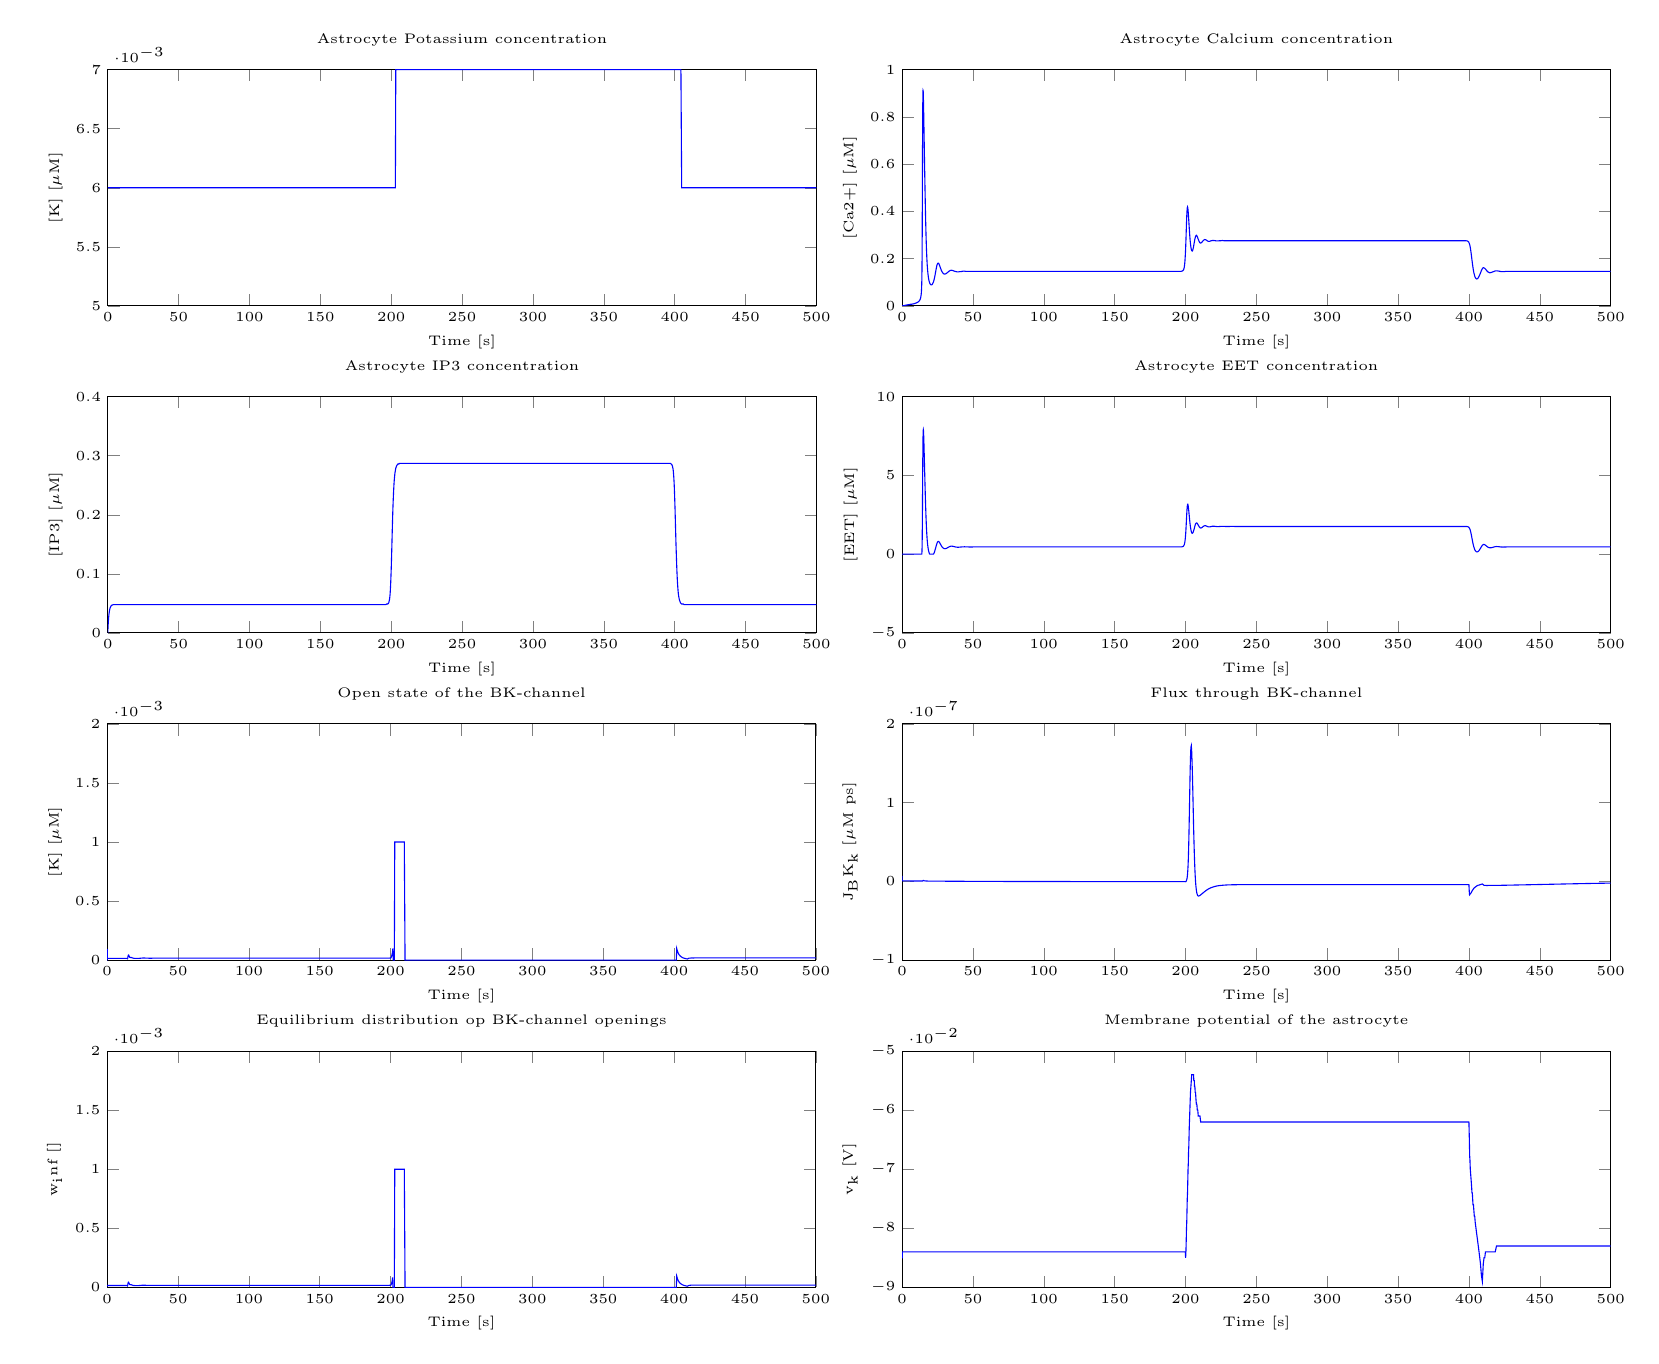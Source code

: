 % This file was created by matlab2tikz v0.3.3.
% Copyright (c) 2008--2013, Nico Schlömer <nico.schloemer@gmail.com>
% All rights reserved.
% 
% The latest updates can be retrieved from
%   http://www.mathworks.com/matlabcentral/fileexchange/22022-matlab2tikz
% where you can also make suggestions and rate matlab2tikz.
% 
% 
% 
\tiny 
\newlength\figureheight 
\newlength\figurewidth 
\setlength\figureheight{3 cm} 
\setlength\figurewidth{9 cm}
\begin{tikzpicture}

\begin{axis}[%
width=\figurewidth,
height=\figureheight,
scale only axis,
xmin=0,
xmax=500,
xlabel={Time [s]},
ymin=0,
ymax=0.4,
ylabel={$\text{[IP3] [}\mu\text{M]}$},
name=plot3,
title={Astrocyte IP3 concentration}
]
\addplot [
color=blue,
solid,
forget plot
]
table[row sep=crcr]{
0 1e-05\\
0.001 8.232e-05\\
0.002 0.0\\
0.004 0.0\\
0.009 0.001\\
0.014 0.001\\
0.018 0.001\\
0.023 0.001\\
0.034 0.002\\
0.044 0.003\\
0.054 0.003\\
0.064 0.004\\
0.074 0.004\\
0.085 0.005\\
0.096 0.005\\
0.106 0.006\\
0.117 0.007\\
0.128 0.007\\
0.147 0.008\\
0.165 0.009\\
0.184 0.01\\
0.202 0.011\\
0.22 0.012\\
0.264 0.014\\
0.308 0.015\\
0.351 0.017\\
0.374 0.018\\
0.39 0.019\\
0.405 0.019\\
0.421 0.02\\
0.434 0.02\\
0.447 0.021\\
0.46 0.021\\
0.472 0.022\\
0.485 0.022\\
0.5 0.022\\
0.515 0.023\\
0.531 0.023\\
0.546 0.024\\
0.561 0.024\\
0.577 0.025\\
0.594 0.025\\
0.61 0.026\\
0.627 0.026\\
0.643 0.027\\
0.66 0.027\\
0.7 0.028\\
0.74 0.029\\
0.78 0.03\\
0.82 0.031\\
0.86 0.032\\
0.996 0.034\\
1.133 0.037\\
1.269 0.038\\
1.406 0.04\\
1.606 0.042\\
1.807 0.043\\
2.007 0.044\\
2.208 0.045\\
2.408 0.046\\
2.855 0.047\\
3.302 0.047\\
3.749 0.048\\
4.196 0.048\\
4.643 0.048\\
5.359 0.048\\
6.075 0.048\\
6.791 0.048\\
7.507 0.048\\
8.223 0.048\\
9.223 0.048\\
10.223 0.048\\
11.223 0.048\\
12.223 0.048\\
12.523 0.048\\
12.823 0.048\\
13.123 0.048\\
13.423 0.048\\
13.513 0.048\\
13.603 0.048\\
13.693 0.048\\
13.783 0.048\\
13.873 0.048\\
13.929 0.048\\
13.948 0.048\\
13.967 0.048\\
13.986 0.048\\
14.004 0.048\\
14.023 0.048\\
14.079 0.048\\
14.134 0.048\\
14.189 0.048\\
14.244 0.048\\
14.299 0.048\\
14.354 0.048\\
14.409 0.048\\
14.465 0.048\\
14.52 0.048\\
14.575 0.048\\
14.631 0.048\\
14.686 0.048\\
14.742 0.048\\
14.811 0.048\\
14.88 0.048\\
14.95 0.048\\
15.019 0.048\\
15.089 0.048\\
15.202 0.048\\
15.315 0.048\\
15.428 0.048\\
15.541 0.048\\
15.654 0.048\\
15.804 0.048\\
15.954 0.048\\
16.104 0.048\\
16.255 0.048\\
16.405 0.048\\
16.675 0.048\\
16.946 0.048\\
17.216 0.048\\
17.487 0.048\\
17.757 0.048\\
18.061 0.048\\
18.364 0.048\\
18.667 0.048\\
18.971 0.048\\
19.274 0.048\\
19.375 0.048\\
19.476 0.048\\
19.576 0.048\\
19.677 0.048\\
19.778 0.048\\
19.938 0.048\\
20.097 0.048\\
20.257 0.048\\
20.416 0.048\\
20.576 0.048\\
20.994 0.048\\
21.411 0.048\\
21.828 0.048\\
22.056 0.048\\
22.119 0.048\\
22.183 0.048\\
22.247 0.048\\
22.31 0.048\\
22.432 0.048\\
22.554 0.048\\
22.676 0.048\\
22.798 0.048\\
22.92 0.048\\
23.367 0.048\\
23.684 0.048\\
24 0.048\\
24.242 0.048\\
24.484 0.048\\
24.726 0.048\\
24.968 0.048\\
25.298 0.048\\
25.628 0.048\\
25.958 0.048\\
26.288 0.048\\
26.618 0.048\\
27.087 0.048\\
27.556 0.048\\
28.025 0.048\\
28.494 0.048\\
28.964 0.048\\
29.615 0.048\\
30.266 0.048\\
30.917 0.048\\
31.569 0.048\\
32.372 0.048\\
33.175 0.048\\
33.979 0.048\\
34.782 0.048\\
35.586 0.048\\
36.23 0.048\\
36.875 0.048\\
37.52 0.048\\
38.164 0.048\\
38.969 0.048\\
39.774 0.048\\
40.579 0.048\\
41.384 0.048\\
42.189 0.048\\
43.189 0.048\\
44.189 0.048\\
45.189 0.048\\
46.189 0.048\\
47.189 0.048\\
48.189 0.048\\
49.189 0.048\\
50.189 0.048\\
51.189 0.048\\
52.189 0.048\\
53.189 0.048\\
54.189 0.048\\
55.189 0.048\\
56.189 0.048\\
57.189 0.048\\
58.189 0.048\\
59.189 0.048\\
60.189 0.048\\
61.189 0.048\\
62.189 0.048\\
63.189 0.048\\
64.189 0.048\\
65.189 0.048\\
66.189 0.048\\
67.189 0.048\\
68.189 0.048\\
69.189 0.048\\
70.189 0.048\\
71.189 0.048\\
72.189 0.048\\
73.189 0.048\\
74.189 0.048\\
75.189 0.048\\
76.189 0.048\\
77.189 0.048\\
78.189 0.048\\
79.189 0.048\\
80.189 0.048\\
81.189 0.048\\
82.189 0.048\\
83.189 0.048\\
84.189 0.048\\
85.189 0.048\\
86.189 0.048\\
87.189 0.048\\
88.189 0.048\\
89.189 0.048\\
90.189 0.048\\
91.189 0.048\\
92.189 0.048\\
93.189 0.048\\
94.189 0.048\\
95.189 0.048\\
96.189 0.048\\
97.189 0.048\\
98.189 0.048\\
99.189 0.048\\
100.19 0.048\\
101.19 0.048\\
102.19 0.048\\
103.19 0.048\\
104.19 0.048\\
105.19 0.048\\
106.19 0.048\\
107.19 0.048\\
108.19 0.048\\
109.19 0.048\\
110.19 0.048\\
111.19 0.048\\
112.19 0.048\\
113.19 0.048\\
114.19 0.048\\
115.19 0.048\\
116.19 0.048\\
117.19 0.048\\
118.19 0.048\\
119.19 0.048\\
120.19 0.048\\
121.19 0.048\\
122.19 0.048\\
123.19 0.048\\
124.19 0.048\\
125.19 0.048\\
126.19 0.048\\
127.19 0.048\\
128.19 0.048\\
129.19 0.048\\
130.19 0.048\\
131.19 0.048\\
132.19 0.048\\
133.19 0.048\\
134.19 0.048\\
135.19 0.048\\
136.19 0.048\\
137.19 0.048\\
138.19 0.048\\
139.19 0.048\\
140.19 0.048\\
141.19 0.048\\
142.19 0.048\\
143.19 0.048\\
144.19 0.048\\
145.19 0.048\\
146.19 0.048\\
147.19 0.048\\
148.19 0.048\\
149.19 0.048\\
150.19 0.048\\
151.19 0.048\\
152.19 0.048\\
153.19 0.048\\
154.19 0.048\\
155.19 0.048\\
156.19 0.048\\
157.19 0.048\\
158.19 0.048\\
159.19 0.048\\
160.19 0.048\\
161.19 0.048\\
162.19 0.048\\
163.19 0.048\\
164.19 0.048\\
165.19 0.048\\
166.19 0.048\\
167.19 0.048\\
168.19 0.048\\
169.19 0.048\\
170.19 0.048\\
171.19 0.048\\
172.19 0.048\\
173.19 0.048\\
174.19 0.048\\
175.19 0.048\\
176.19 0.048\\
177.19 0.048\\
178.19 0.048\\
179.19 0.048\\
180.19 0.048\\
181.19 0.048\\
182.19 0.048\\
183.19 0.048\\
184.19 0.048\\
185.19 0.048\\
186.19 0.048\\
187.19 0.048\\
188.19 0.048\\
189.19 0.048\\
190.19 0.048\\
191.19 0.048\\
192.19 0.048\\
193.19 0.048\\
194.19 0.048\\
195.19 0.048\\
196.19 0.048\\
196.81 0.049\\
197.25 0.049\\
197.57 0.049\\
197.82 0.05\\
198.03 0.05\\
198.24 0.051\\
198.38 0.052\\
198.52 0.054\\
198.63 0.055\\
198.74 0.056\\
198.83 0.058\\
198.92 0.059\\
199.01 0.061\\
199.17 0.065\\
199.32 0.07\\
199.47 0.077\\
199.62 0.084\\
199.84 0.098\\
200.07 0.114\\
200.29 0.133\\
200.51 0.153\\
200.69 0.17\\
200.87 0.186\\
201.05 0.201\\
201.23 0.214\\
201.42 0.226\\
201.6 0.236\\
201.79 0.245\\
201.97 0.253\\
202.15 0.259\\
202.34 0.264\\
202.63 0.271\\
202.92 0.275\\
203.21 0.279\\
203.5 0.281\\
203.79 0.283\\
204.09 0.284\\
204.39 0.285\\
204.69 0.286\\
204.94 0.286\\
205.19 0.286\\
205.44 0.286\\
205.68 0.287\\
205.85 0.287\\
206.02 0.287\\
206.19 0.287\\
206.36 0.287\\
206.6 0.287\\
206.84 0.287\\
207.08 0.287\\
207.32 0.287\\
207.65 0.287\\
207.99 0.287\\
208.32 0.287\\
208.65 0.287\\
208.99 0.287\\
209.66 0.287\\
210.18 0.287\\
210.7 0.287\\
211.22 0.287\\
211.74 0.287\\
212.26 0.287\\
212.9 0.287\\
213.54 0.287\\
214.18 0.287\\
214.82 0.287\\
215.46 0.287\\
216.16 0.287\\
216.87 0.287\\
217.57 0.287\\
218.27 0.287\\
218.98 0.287\\
219.98 0.287\\
220.98 0.287\\
221.98 0.287\\
222.98 0.287\\
223.98 0.287\\
224.98 0.287\\
225.98 0.287\\
226.98 0.287\\
227.98 0.287\\
228.98 0.287\\
229.98 0.287\\
230.98 0.287\\
231.98 0.287\\
232.98 0.287\\
233.98 0.287\\
234.98 0.287\\
235.98 0.287\\
236.98 0.287\\
237.98 0.287\\
238.98 0.287\\
239.98 0.287\\
240.98 0.287\\
241.98 0.287\\
242.98 0.287\\
243.98 0.287\\
244.98 0.287\\
245.98 0.287\\
246.98 0.287\\
247.98 0.287\\
248.98 0.287\\
249.98 0.287\\
250.98 0.287\\
251.98 0.287\\
252.98 0.287\\
253.98 0.287\\
254.98 0.287\\
255.98 0.287\\
256.98 0.287\\
257.98 0.287\\
258.98 0.287\\
259.98 0.287\\
260.98 0.287\\
261.98 0.287\\
262.98 0.287\\
263.98 0.287\\
264.98 0.287\\
265.98 0.287\\
266.98 0.287\\
267.98 0.287\\
268.98 0.287\\
269.98 0.287\\
270.98 0.287\\
271.98 0.287\\
272.98 0.287\\
273.98 0.287\\
274.98 0.287\\
275.98 0.287\\
276.98 0.287\\
277.98 0.287\\
278.98 0.287\\
279.98 0.287\\
280.98 0.287\\
281.98 0.287\\
282.98 0.287\\
283.98 0.287\\
284.98 0.287\\
285.98 0.287\\
286.98 0.287\\
287.98 0.287\\
288.98 0.287\\
289.98 0.287\\
290.98 0.287\\
291.98 0.287\\
292.98 0.287\\
293.98 0.287\\
294.98 0.287\\
295.98 0.287\\
296.98 0.287\\
297.98 0.287\\
298.98 0.287\\
299.98 0.287\\
300.98 0.287\\
301.98 0.287\\
302.98 0.287\\
303.98 0.287\\
304.98 0.287\\
305.98 0.287\\
306.98 0.287\\
307.98 0.287\\
308.98 0.287\\
309.98 0.287\\
310.98 0.287\\
311.98 0.287\\
312.98 0.287\\
313.98 0.287\\
314.98 0.287\\
315.98 0.287\\
316.98 0.287\\
317.98 0.287\\
318.98 0.287\\
319.98 0.287\\
320.98 0.287\\
321.98 0.287\\
322.98 0.287\\
323.98 0.287\\
324.98 0.287\\
325.98 0.287\\
326.98 0.287\\
327.98 0.287\\
328.98 0.287\\
329.98 0.287\\
330.98 0.287\\
331.98 0.287\\
332.98 0.287\\
333.98 0.287\\
334.98 0.287\\
335.98 0.287\\
336.98 0.287\\
337.98 0.287\\
338.98 0.287\\
339.98 0.287\\
340.98 0.287\\
341.98 0.287\\
342.98 0.287\\
343.98 0.287\\
344.98 0.287\\
345.98 0.287\\
346.98 0.287\\
347.98 0.287\\
348.98 0.287\\
349.98 0.287\\
350.98 0.287\\
351.98 0.287\\
352.98 0.287\\
353.98 0.287\\
354.98 0.287\\
355.98 0.287\\
356.98 0.287\\
357.98 0.287\\
358.98 0.287\\
359.98 0.287\\
360.98 0.287\\
361.98 0.287\\
362.98 0.287\\
363.98 0.287\\
364.98 0.287\\
365.98 0.287\\
366.98 0.287\\
367.98 0.287\\
368.98 0.287\\
369.98 0.287\\
370.98 0.287\\
371.98 0.287\\
372.98 0.287\\
373.98 0.287\\
374.98 0.287\\
375.98 0.287\\
376.98 0.287\\
377.98 0.287\\
378.98 0.287\\
379.98 0.287\\
380.98 0.287\\
381.98 0.287\\
382.98 0.287\\
383.98 0.287\\
384.98 0.287\\
385.98 0.287\\
386.98 0.287\\
387.98 0.287\\
388.98 0.287\\
389.98 0.287\\
390.98 0.287\\
391.98 0.287\\
392.98 0.287\\
393.98 0.287\\
394.98 0.287\\
395.98 0.287\\
396.98 0.287\\
397.98 0.285\\
398.44 0.282\\
398.8 0.278\\
399.07 0.273\\
399.35 0.264\\
399.55 0.256\\
399.76 0.245\\
399.96 0.231\\
400.26 0.209\\
400.34 0.201\\
400.43 0.193\\
400.52 0.185\\
400.61 0.177\\
400.92 0.15\\
401.24 0.126\\
401.56 0.105\\
401.87 0.089\\
402.11 0.08\\
402.35 0.072\\
402.59 0.066\\
402.83 0.062\\
403.14 0.058\\
403.45 0.055\\
403.77 0.053\\
404.08 0.051\\
404.39 0.05\\
404.93 0.049\\
405.47 0.049\\
406.02 0.049\\
406.56 0.048\\
407.1 0.048\\
408.1 0.048\\
408.77 0.048\\
409.43 0.048\\
410.1 0.048\\
410.61 0.048\\
411.12 0.048\\
411.63 0.048\\
412.15 0.048\\
412.66 0.048\\
413.31 0.048\\
413.95 0.048\\
414.6 0.048\\
415.25 0.048\\
415.9 0.048\\
416.77 0.048\\
417.65 0.048\\
418.52 0.048\\
419.4 0.048\\
420.28 0.048\\
421.2 0.048\\
422.12 0.048\\
423.04 0.048\\
423.96 0.048\\
424.89 0.048\\
425.81 0.048\\
426.73 0.048\\
427.68 0.048\\
428.64 0.048\\
429.59 0.048\\
430.55 0.048\\
431.5 0.048\\
432.5 0.048\\
433.5 0.048\\
434.5 0.048\\
435.5 0.048\\
436.5 0.048\\
437.5 0.048\\
438.5 0.048\\
439.5 0.048\\
440.5 0.048\\
441.5 0.048\\
442.5 0.048\\
443.5 0.048\\
444.5 0.048\\
445.5 0.048\\
446.5 0.048\\
447.5 0.048\\
448.5 0.048\\
449.5 0.048\\
450.5 0.048\\
451.5 0.048\\
452.5 0.048\\
453.5 0.048\\
454.5 0.048\\
455.5 0.048\\
456.5 0.048\\
457.5 0.048\\
458.5 0.048\\
459.5 0.048\\
460.5 0.048\\
461.5 0.048\\
462.5 0.048\\
463.5 0.048\\
464.5 0.048\\
465.5 0.048\\
466.5 0.048\\
467.5 0.048\\
468.5 0.048\\
469.5 0.048\\
470.5 0.048\\
471.5 0.048\\
472.5 0.048\\
473.5 0.048\\
474.5 0.048\\
475.5 0.048\\
476.5 0.048\\
477.5 0.048\\
478.5 0.048\\
479.5 0.048\\
480.5 0.048\\
481.5 0.048\\
482.5 0.048\\
483.5 0.048\\
484.5 0.048\\
485.5 0.048\\
486.5 0.048\\
487.5 0.048\\
488.5 0.048\\
489.5 0.048\\
490.5 0.048\\
491.5 0.048\\
492.5 0.048\\
493.5 0.048\\
494.5 0.048\\
495.5 0.048\\
496.5 0.048\\
497.5 0.048\\
498.5 0.048\\
499.5 0.048\\
500 0.048\\
};
\end{axis}

\begin{axis}[%
width=\figurewidth,
height=\figureheight,
scale only axis,
xmin=0,
xmax=500,
xlabel={Time [s]},
ymin=0.005,
ymax=0.007,
ylabel={$\text{[K] [}\mu\text{M]}$},
name=plot1,
at=(plot3.above north west),
anchor=below south west,
title={Astrocyte Potassium concentration}
]
\addplot [
color=blue,
solid,
forget plot
]
table[row sep=crcr]{
0 0.006\\
0.001 0.006\\
0.002 0.006\\
0.004 0.006\\
0.009 0.006\\
0.014 0.006\\
0.018 0.006\\
0.023 0.006\\
0.034 0.006\\
0.044 0.006\\
0.054 0.006\\
0.064 0.006\\
0.074 0.006\\
0.085 0.006\\
0.096 0.006\\
0.106 0.006\\
0.117 0.006\\
0.128 0.006\\
0.147 0.006\\
0.165 0.006\\
0.184 0.006\\
0.202 0.006\\
0.22 0.006\\
0.264 0.006\\
0.308 0.006\\
0.351 0.006\\
0.374 0.006\\
0.39 0.006\\
0.405 0.006\\
0.421 0.006\\
0.434 0.006\\
0.447 0.006\\
0.46 0.006\\
0.472 0.006\\
0.485 0.006\\
0.5 0.006\\
0.515 0.006\\
0.531 0.006\\
0.546 0.006\\
0.561 0.006\\
0.577 0.006\\
0.594 0.006\\
0.61 0.006\\
0.627 0.006\\
0.643 0.006\\
0.66 0.006\\
0.7 0.006\\
0.74 0.006\\
0.78 0.006\\
0.82 0.006\\
0.86 0.006\\
0.996 0.006\\
1.133 0.006\\
1.269 0.006\\
1.406 0.006\\
1.606 0.006\\
1.807 0.006\\
2.007 0.006\\
2.208 0.006\\
2.408 0.006\\
2.855 0.006\\
3.302 0.006\\
3.749 0.006\\
4.196 0.006\\
4.643 0.006\\
5.359 0.006\\
6.075 0.006\\
6.791 0.006\\
7.507 0.006\\
8.223 0.006\\
9.223 0.006\\
10.223 0.006\\
11.223 0.006\\
12.223 0.006\\
12.523 0.006\\
12.823 0.006\\
13.123 0.006\\
13.423 0.006\\
13.513 0.006\\
13.603 0.006\\
13.693 0.006\\
13.783 0.006\\
13.873 0.006\\
13.929 0.006\\
13.948 0.006\\
13.967 0.006\\
13.986 0.006\\
14.004 0.006\\
14.023 0.006\\
14.079 0.006\\
14.134 0.006\\
14.189 0.006\\
14.244 0.006\\
14.299 0.006\\
14.354 0.006\\
14.409 0.006\\
14.465 0.006\\
14.52 0.006\\
14.575 0.006\\
14.631 0.006\\
14.686 0.006\\
14.742 0.006\\
14.811 0.006\\
14.88 0.006\\
14.95 0.006\\
15.019 0.006\\
15.089 0.006\\
15.202 0.006\\
15.315 0.006\\
15.428 0.006\\
15.541 0.006\\
15.654 0.006\\
15.804 0.006\\
15.954 0.006\\
16.104 0.006\\
16.255 0.006\\
16.405 0.006\\
16.675 0.006\\
16.946 0.006\\
17.216 0.006\\
17.487 0.006\\
17.757 0.006\\
18.061 0.006\\
18.364 0.006\\
18.667 0.006\\
18.971 0.006\\
19.274 0.006\\
19.375 0.006\\
19.476 0.006\\
19.576 0.006\\
19.677 0.006\\
19.778 0.006\\
19.938 0.006\\
20.097 0.006\\
20.257 0.006\\
20.416 0.006\\
20.576 0.006\\
20.994 0.006\\
21.411 0.006\\
21.828 0.006\\
22.056 0.006\\
22.119 0.006\\
22.183 0.006\\
22.247 0.006\\
22.31 0.006\\
22.432 0.006\\
22.554 0.006\\
22.676 0.006\\
22.798 0.006\\
22.92 0.006\\
23.367 0.006\\
23.684 0.006\\
24 0.006\\
24.242 0.006\\
24.484 0.006\\
24.726 0.006\\
24.968 0.006\\
25.298 0.006\\
25.628 0.006\\
25.958 0.006\\
26.288 0.006\\
26.618 0.006\\
27.087 0.006\\
27.556 0.006\\
28.025 0.006\\
28.494 0.006\\
28.964 0.006\\
29.615 0.006\\
30.266 0.006\\
30.917 0.006\\
31.569 0.006\\
32.372 0.006\\
33.175 0.006\\
33.979 0.006\\
34.782 0.006\\
35.586 0.006\\
36.23 0.006\\
36.875 0.006\\
37.52 0.006\\
38.164 0.006\\
38.969 0.006\\
39.774 0.006\\
40.579 0.006\\
41.384 0.006\\
42.189 0.006\\
43.189 0.006\\
44.189 0.006\\
45.189 0.006\\
46.189 0.006\\
47.189 0.006\\
48.189 0.006\\
49.189 0.006\\
50.189 0.006\\
51.189 0.006\\
52.189 0.006\\
53.189 0.006\\
54.189 0.006\\
55.189 0.006\\
56.189 0.006\\
57.189 0.006\\
58.189 0.006\\
59.189 0.006\\
60.189 0.006\\
61.189 0.006\\
62.189 0.006\\
63.189 0.006\\
64.189 0.006\\
65.189 0.006\\
66.189 0.006\\
67.189 0.006\\
68.189 0.006\\
69.189 0.006\\
70.189 0.006\\
71.189 0.006\\
72.189 0.006\\
73.189 0.006\\
74.189 0.006\\
75.189 0.006\\
76.189 0.006\\
77.189 0.006\\
78.189 0.006\\
79.189 0.006\\
80.189 0.006\\
81.189 0.006\\
82.189 0.006\\
83.189 0.006\\
84.189 0.006\\
85.189 0.006\\
86.189 0.006\\
87.189 0.006\\
88.189 0.006\\
89.189 0.006\\
90.189 0.006\\
91.189 0.006\\
92.189 0.006\\
93.189 0.006\\
94.189 0.006\\
95.189 0.006\\
96.189 0.006\\
97.189 0.006\\
98.189 0.006\\
99.189 0.006\\
100.19 0.006\\
101.19 0.006\\
102.19 0.006\\
103.19 0.006\\
104.19 0.006\\
105.19 0.006\\
106.19 0.006\\
107.19 0.006\\
108.19 0.006\\
109.19 0.006\\
110.19 0.006\\
111.19 0.006\\
112.19 0.006\\
113.19 0.006\\
114.19 0.006\\
115.19 0.006\\
116.19 0.006\\
117.19 0.006\\
118.19 0.006\\
119.19 0.006\\
120.19 0.006\\
121.19 0.006\\
122.19 0.006\\
123.19 0.006\\
124.19 0.006\\
125.19 0.006\\
126.19 0.006\\
127.19 0.006\\
128.19 0.006\\
129.19 0.006\\
130.19 0.006\\
131.19 0.006\\
132.19 0.006\\
133.19 0.006\\
134.19 0.006\\
135.19 0.006\\
136.19 0.006\\
137.19 0.006\\
138.19 0.006\\
139.19 0.006\\
140.19 0.006\\
141.19 0.006\\
142.19 0.006\\
143.19 0.006\\
144.19 0.006\\
145.19 0.006\\
146.19 0.006\\
147.19 0.006\\
148.19 0.006\\
149.19 0.006\\
150.19 0.006\\
151.19 0.006\\
152.19 0.006\\
153.19 0.006\\
154.19 0.006\\
155.19 0.006\\
156.19 0.006\\
157.19 0.006\\
158.19 0.006\\
159.19 0.006\\
160.19 0.006\\
161.19 0.006\\
162.19 0.006\\
163.19 0.006\\
164.19 0.006\\
165.19 0.006\\
166.19 0.006\\
167.19 0.006\\
168.19 0.006\\
169.19 0.006\\
170.19 0.006\\
171.19 0.006\\
172.19 0.006\\
173.19 0.006\\
174.19 0.006\\
175.19 0.006\\
176.19 0.006\\
177.19 0.006\\
178.19 0.006\\
179.19 0.006\\
180.19 0.006\\
181.19 0.006\\
182.19 0.006\\
183.19 0.006\\
184.19 0.006\\
185.19 0.006\\
186.19 0.006\\
187.19 0.006\\
188.19 0.006\\
189.19 0.006\\
190.19 0.006\\
191.19 0.006\\
192.19 0.006\\
193.19 0.006\\
194.19 0.006\\
195.19 0.006\\
196.19 0.006\\
196.81 0.006\\
197.25 0.006\\
197.57 0.006\\
197.82 0.006\\
198.03 0.006\\
198.24 0.006\\
198.38 0.006\\
198.52 0.006\\
198.63 0.006\\
198.74 0.006\\
198.83 0.006\\
198.92 0.006\\
199.01 0.006\\
199.17 0.006\\
199.32 0.006\\
199.47 0.006\\
199.62 0.006\\
199.84 0.006\\
200.07 0.006\\
200.29 0.006\\
200.51 0.006\\
200.69 0.006\\
200.87 0.006\\
201.05 0.006\\
201.23 0.006\\
201.42 0.006\\
201.6 0.006\\
201.79 0.006\\
201.97 0.006\\
202.15 0.006\\
202.34 0.006\\
202.63 0.006\\
202.92 0.006\\
203.21 0.007\\
203.5 0.007\\
203.79 0.007\\
204.09 0.007\\
204.39 0.007\\
204.69 0.007\\
204.94 0.007\\
205.19 0.007\\
205.44 0.007\\
205.68 0.007\\
205.85 0.007\\
206.02 0.007\\
206.19 0.007\\
206.36 0.007\\
206.6 0.007\\
206.84 0.007\\
207.08 0.007\\
207.32 0.007\\
207.65 0.007\\
207.99 0.007\\
208.32 0.007\\
208.65 0.007\\
208.99 0.007\\
209.66 0.007\\
210.18 0.007\\
210.7 0.007\\
211.22 0.007\\
211.74 0.007\\
212.26 0.007\\
212.9 0.007\\
213.54 0.007\\
214.18 0.007\\
214.82 0.007\\
215.46 0.007\\
216.16 0.007\\
216.87 0.007\\
217.57 0.007\\
218.27 0.007\\
218.98 0.007\\
219.98 0.007\\
220.98 0.007\\
221.98 0.007\\
222.98 0.007\\
223.98 0.007\\
224.98 0.007\\
225.98 0.007\\
226.98 0.007\\
227.98 0.007\\
228.98 0.007\\
229.98 0.007\\
230.98 0.007\\
231.98 0.007\\
232.98 0.007\\
233.98 0.007\\
234.98 0.007\\
235.98 0.007\\
236.98 0.007\\
237.98 0.007\\
238.98 0.007\\
239.98 0.007\\
240.98 0.007\\
241.98 0.007\\
242.98 0.007\\
243.98 0.007\\
244.98 0.007\\
245.98 0.007\\
246.98 0.007\\
247.98 0.007\\
248.98 0.007\\
249.98 0.007\\
250.98 0.007\\
251.98 0.007\\
252.98 0.007\\
253.98 0.007\\
254.98 0.007\\
255.98 0.007\\
256.98 0.007\\
257.98 0.007\\
258.98 0.007\\
259.98 0.007\\
260.98 0.007\\
261.98 0.007\\
262.98 0.007\\
263.98 0.007\\
264.98 0.007\\
265.98 0.007\\
266.98 0.007\\
267.98 0.007\\
268.98 0.007\\
269.98 0.007\\
270.98 0.007\\
271.98 0.007\\
272.98 0.007\\
273.98 0.007\\
274.98 0.007\\
275.98 0.007\\
276.98 0.007\\
277.98 0.007\\
278.98 0.007\\
279.98 0.007\\
280.98 0.007\\
281.98 0.007\\
282.98 0.007\\
283.98 0.007\\
284.98 0.007\\
285.98 0.007\\
286.98 0.007\\
287.98 0.007\\
288.98 0.007\\
289.98 0.007\\
290.98 0.007\\
291.98 0.007\\
292.98 0.007\\
293.98 0.007\\
294.98 0.007\\
295.98 0.007\\
296.98 0.007\\
297.98 0.007\\
298.98 0.007\\
299.98 0.007\\
300.98 0.007\\
301.98 0.007\\
302.98 0.007\\
303.98 0.007\\
304.98 0.007\\
305.98 0.007\\
306.98 0.007\\
307.98 0.007\\
308.98 0.007\\
309.98 0.007\\
310.98 0.007\\
311.98 0.007\\
312.98 0.007\\
313.98 0.007\\
314.98 0.007\\
315.98 0.007\\
316.98 0.007\\
317.98 0.007\\
318.98 0.007\\
319.98 0.007\\
320.98 0.007\\
321.98 0.007\\
322.98 0.007\\
323.98 0.007\\
324.98 0.007\\
325.98 0.007\\
326.98 0.007\\
327.98 0.007\\
328.98 0.007\\
329.98 0.007\\
330.98 0.007\\
331.98 0.007\\
332.98 0.007\\
333.98 0.007\\
334.98 0.007\\
335.98 0.007\\
336.98 0.007\\
337.98 0.007\\
338.98 0.007\\
339.98 0.007\\
340.98 0.007\\
341.98 0.007\\
342.98 0.007\\
343.98 0.007\\
344.98 0.007\\
345.98 0.007\\
346.98 0.007\\
347.98 0.007\\
348.98 0.007\\
349.98 0.007\\
350.98 0.007\\
351.98 0.007\\
352.98 0.007\\
353.98 0.007\\
354.98 0.007\\
355.98 0.007\\
356.98 0.007\\
357.98 0.007\\
358.98 0.007\\
359.98 0.007\\
360.98 0.007\\
361.98 0.007\\
362.98 0.007\\
363.98 0.007\\
364.98 0.007\\
365.98 0.007\\
366.98 0.007\\
367.98 0.007\\
368.98 0.007\\
369.98 0.007\\
370.98 0.007\\
371.98 0.007\\
372.98 0.007\\
373.98 0.007\\
374.98 0.007\\
375.98 0.007\\
376.98 0.007\\
377.98 0.007\\
378.98 0.007\\
379.98 0.007\\
380.98 0.007\\
381.98 0.007\\
382.98 0.007\\
383.98 0.007\\
384.98 0.007\\
385.98 0.007\\
386.98 0.007\\
387.98 0.007\\
388.98 0.007\\
389.98 0.007\\
390.98 0.007\\
391.98 0.007\\
392.98 0.007\\
393.98 0.007\\
394.98 0.007\\
395.98 0.007\\
396.98 0.007\\
397.98 0.007\\
398.44 0.007\\
398.8 0.007\\
399.07 0.007\\
399.35 0.007\\
399.55 0.007\\
399.76 0.007\\
399.96 0.007\\
400.26 0.007\\
400.34 0.007\\
400.43 0.007\\
400.52 0.007\\
400.61 0.007\\
400.92 0.007\\
401.24 0.007\\
401.56 0.007\\
401.87 0.007\\
402.11 0.007\\
402.35 0.007\\
402.59 0.007\\
402.83 0.007\\
403.14 0.007\\
403.45 0.007\\
403.77 0.007\\
404.08 0.007\\
404.39 0.007\\
404.93 0.006\\
405.47 0.006\\
406.02 0.006\\
406.56 0.006\\
407.1 0.006\\
408.1 0.006\\
408.77 0.006\\
409.43 0.006\\
410.1 0.006\\
410.61 0.006\\
411.12 0.006\\
411.63 0.006\\
412.15 0.006\\
412.66 0.006\\
413.31 0.006\\
413.95 0.006\\
414.6 0.006\\
415.25 0.006\\
415.9 0.006\\
416.77 0.006\\
417.65 0.006\\
418.52 0.006\\
419.4 0.006\\
420.28 0.006\\
421.2 0.006\\
422.12 0.006\\
423.04 0.006\\
423.96 0.006\\
424.89 0.006\\
425.81 0.006\\
426.73 0.006\\
427.68 0.006\\
428.64 0.006\\
429.59 0.006\\
430.55 0.006\\
431.5 0.006\\
432.5 0.006\\
433.5 0.006\\
434.5 0.006\\
435.5 0.006\\
436.5 0.006\\
437.5 0.006\\
438.5 0.006\\
439.5 0.006\\
440.5 0.006\\
441.5 0.006\\
442.5 0.006\\
443.5 0.006\\
444.5 0.006\\
445.5 0.006\\
446.5 0.006\\
447.5 0.006\\
448.5 0.006\\
449.5 0.006\\
450.5 0.006\\
451.5 0.006\\
452.5 0.006\\
453.5 0.006\\
454.5 0.006\\
455.5 0.006\\
456.5 0.006\\
457.5 0.006\\
458.5 0.006\\
459.5 0.006\\
460.5 0.006\\
461.5 0.006\\
462.5 0.006\\
463.5 0.006\\
464.5 0.006\\
465.5 0.006\\
466.5 0.006\\
467.5 0.006\\
468.5 0.006\\
469.5 0.006\\
470.5 0.006\\
471.5 0.006\\
472.5 0.006\\
473.5 0.006\\
474.5 0.006\\
475.5 0.006\\
476.5 0.006\\
477.5 0.006\\
478.5 0.006\\
479.5 0.006\\
480.5 0.006\\
481.5 0.006\\
482.5 0.006\\
483.5 0.006\\
484.5 0.006\\
485.5 0.006\\
486.5 0.006\\
487.5 0.006\\
488.5 0.006\\
489.5 0.006\\
490.5 0.006\\
491.5 0.006\\
492.5 0.006\\
493.5 0.006\\
494.5 0.006\\
495.5 0.006\\
496.5 0.006\\
497.5 0.006\\
498.5 0.006\\
499.5 0.006\\
500 0.006\\
};
\end{axis}

\begin{axis}[%
width=\figurewidth,
height=\figureheight,
scale only axis,
xmin=0,
xmax=500,
xlabel={Time [s]},
ymin=0,
ymax=1,
ylabel={$\text{[Ca2+] [}\mu\text{M]}$},
name=plot2,
at=(plot1.right of south east),
anchor=left of south west,
title={Astrocyte Calcium concentration}
]
\addplot [
color=blue,
solid,
forget plot
]
table[row sep=crcr]{
0 5e-05\\
0.001 5.055e-05\\
0.002 5.108e-05\\
0.004 5.158e-05\\
0.009 5.34e-05\\
0.014 5.482e-05\\
0.018 5.587e-05\\
0.023 5.66e-05\\
0.034 5.738e-05\\
0.044 5.764e-05\\
0.054 5.767e-05\\
0.064 5.769e-05\\
0.074 5.769e-05\\
0.085 5.773e-05\\
0.096 5.775e-05\\
0.106 5.779e-05\\
0.117 5.78e-05\\
0.128 5.782e-05\\
0.147 5.788e-05\\
0.165 5.776e-05\\
0.184 5.793e-05\\
0.202 5.744e-05\\
0.22 5.804e-05\\
0.264 9.684e-05\\
0.308 0.0\\
0.351 0.0\\
0.374 0.0\\
0.39 0.0\\
0.405 0.0\\
0.421 0.0\\
0.434 0.0\\
0.447 0.0\\
0.46 0.0\\
0.472 0.0\\
0.485 0.0\\
0.5 0.0\\
0.515 0.0\\
0.531 0.0\\
0.546 0.0\\
0.561 0.0\\
0.577 0.001\\
0.594 0.001\\
0.61 0.001\\
0.627 0.001\\
0.643 0.001\\
0.66 0.001\\
0.7 0.001\\
0.74 0.001\\
0.78 0.001\\
0.82 0.001\\
0.86 0.001\\
0.996 0.001\\
1.133 0.001\\
1.269 0.001\\
1.406 0.001\\
1.606 0.002\\
1.807 0.002\\
2.007 0.002\\
2.208 0.002\\
2.408 0.003\\
2.855 0.003\\
3.302 0.004\\
3.749 0.004\\
4.196 0.005\\
4.643 0.005\\
5.359 0.006\\
6.075 0.007\\
6.791 0.007\\
7.507 0.008\\
8.223 0.009\\
9.223 0.011\\
10.223 0.013\\
11.223 0.016\\
12.223 0.022\\
12.523 0.025\\
12.823 0.028\\
13.123 0.034\\
13.423 0.045\\
13.513 0.049\\
13.603 0.055\\
13.693 0.063\\
13.783 0.074\\
13.873 0.09\\
13.929 0.103\\
13.948 0.109\\
13.967 0.115\\
13.986 0.121\\
14.004 0.129\\
14.023 0.137\\
14.079 0.167\\
14.134 0.208\\
14.189 0.263\\
14.244 0.334\\
14.299 0.418\\
14.354 0.51\\
14.409 0.602\\
14.465 0.686\\
14.52 0.758\\
14.575 0.815\\
14.631 0.857\\
14.686 0.886\\
14.742 0.903\\
14.811 0.913\\
14.88 0.912\\
14.95 0.904\\
15.019 0.89\\
15.089 0.873\\
15.202 0.84\\
15.315 0.803\\
15.428 0.763\\
15.541 0.723\\
15.654 0.683\\
15.804 0.629\\
15.954 0.577\\
16.104 0.526\\
16.255 0.477\\
16.405 0.431\\
16.675 0.356\\
16.946 0.293\\
17.216 0.242\\
17.487 0.203\\
17.757 0.173\\
18.061 0.149\\
18.364 0.131\\
18.667 0.118\\
18.971 0.108\\
19.274 0.101\\
19.375 0.099\\
19.476 0.097\\
19.576 0.096\\
19.677 0.095\\
19.778 0.093\\
19.938 0.092\\
20.097 0.091\\
20.257 0.09\\
20.416 0.089\\
20.576 0.089\\
20.994 0.089\\
21.411 0.092\\
21.828 0.097\\
22.056 0.1\\
22.119 0.101\\
22.183 0.102\\
22.247 0.103\\
22.31 0.105\\
22.432 0.107\\
22.554 0.11\\
22.676 0.113\\
22.798 0.116\\
22.92 0.119\\
23.367 0.133\\
23.684 0.144\\
24 0.154\\
24.242 0.162\\
24.484 0.169\\
24.726 0.174\\
24.968 0.178\\
25.298 0.181\\
25.628 0.181\\
25.958 0.179\\
26.288 0.174\\
26.618 0.169\\
27.087 0.161\\
27.556 0.153\\
28.025 0.147\\
28.494 0.142\\
28.964 0.138\\
29.615 0.135\\
30.266 0.135\\
30.917 0.136\\
31.569 0.139\\
32.372 0.143\\
33.175 0.147\\
33.979 0.15\\
34.782 0.151\\
35.586 0.15\\
36.23 0.149\\
36.875 0.147\\
37.52 0.146\\
38.164 0.145\\
38.969 0.144\\
39.774 0.144\\
40.579 0.145\\
41.384 0.145\\
42.189 0.146\\
43.189 0.147\\
44.189 0.147\\
45.189 0.146\\
46.189 0.146\\
47.189 0.146\\
48.189 0.146\\
49.189 0.146\\
50.189 0.146\\
51.189 0.146\\
52.189 0.146\\
53.189 0.146\\
54.189 0.146\\
55.189 0.146\\
56.189 0.146\\
57.189 0.146\\
58.189 0.146\\
59.189 0.146\\
60.189 0.146\\
61.189 0.146\\
62.189 0.146\\
63.189 0.146\\
64.189 0.146\\
65.189 0.146\\
66.189 0.146\\
67.189 0.146\\
68.189 0.146\\
69.189 0.146\\
70.189 0.146\\
71.189 0.146\\
72.189 0.146\\
73.189 0.146\\
74.189 0.146\\
75.189 0.146\\
76.189 0.146\\
77.189 0.146\\
78.189 0.146\\
79.189 0.146\\
80.189 0.146\\
81.189 0.146\\
82.189 0.146\\
83.189 0.146\\
84.189 0.146\\
85.189 0.146\\
86.189 0.146\\
87.189 0.146\\
88.189 0.146\\
89.189 0.146\\
90.189 0.146\\
91.189 0.146\\
92.189 0.146\\
93.189 0.146\\
94.189 0.146\\
95.189 0.146\\
96.189 0.146\\
97.189 0.146\\
98.189 0.146\\
99.189 0.146\\
100.19 0.146\\
101.19 0.146\\
102.19 0.146\\
103.19 0.146\\
104.19 0.146\\
105.19 0.146\\
106.19 0.146\\
107.19 0.146\\
108.19 0.146\\
109.19 0.146\\
110.19 0.146\\
111.19 0.146\\
112.19 0.146\\
113.19 0.146\\
114.19 0.146\\
115.19 0.146\\
116.19 0.146\\
117.19 0.146\\
118.19 0.146\\
119.19 0.146\\
120.19 0.146\\
121.19 0.146\\
122.19 0.146\\
123.19 0.146\\
124.19 0.146\\
125.19 0.146\\
126.19 0.146\\
127.19 0.146\\
128.19 0.146\\
129.19 0.146\\
130.19 0.146\\
131.19 0.146\\
132.19 0.146\\
133.19 0.146\\
134.19 0.146\\
135.19 0.146\\
136.19 0.146\\
137.19 0.146\\
138.19 0.146\\
139.19 0.146\\
140.19 0.146\\
141.19 0.146\\
142.19 0.146\\
143.19 0.146\\
144.19 0.146\\
145.19 0.146\\
146.19 0.146\\
147.19 0.146\\
148.19 0.146\\
149.19 0.146\\
150.19 0.146\\
151.19 0.146\\
152.19 0.146\\
153.19 0.146\\
154.19 0.146\\
155.19 0.146\\
156.19 0.146\\
157.19 0.146\\
158.19 0.146\\
159.19 0.146\\
160.19 0.146\\
161.19 0.146\\
162.19 0.146\\
163.19 0.146\\
164.19 0.146\\
165.19 0.146\\
166.19 0.146\\
167.19 0.146\\
168.19 0.146\\
169.19 0.146\\
170.19 0.146\\
171.19 0.146\\
172.19 0.146\\
173.19 0.146\\
174.19 0.146\\
175.19 0.146\\
176.19 0.146\\
177.19 0.146\\
178.19 0.146\\
179.19 0.146\\
180.19 0.146\\
181.19 0.146\\
182.19 0.146\\
183.19 0.146\\
184.19 0.146\\
185.19 0.146\\
186.19 0.146\\
187.19 0.146\\
188.19 0.146\\
189.19 0.146\\
190.19 0.146\\
191.19 0.146\\
192.19 0.146\\
193.19 0.146\\
194.19 0.146\\
195.19 0.146\\
196.19 0.146\\
196.81 0.146\\
197.25 0.147\\
197.57 0.147\\
197.82 0.148\\
198.03 0.149\\
198.24 0.15\\
198.38 0.151\\
198.52 0.152\\
198.63 0.154\\
198.74 0.155\\
198.83 0.157\\
198.92 0.159\\
199.01 0.161\\
199.17 0.166\\
199.32 0.173\\
199.47 0.181\\
199.62 0.192\\
199.84 0.213\\
200.07 0.241\\
200.29 0.277\\
200.51 0.317\\
200.69 0.351\\
200.87 0.38\\
201.05 0.401\\
201.23 0.415\\
201.42 0.419\\
201.6 0.415\\
201.79 0.406\\
201.97 0.392\\
202.15 0.376\\
202.34 0.358\\
202.63 0.33\\
202.92 0.304\\
203.21 0.281\\
203.5 0.263\\
203.79 0.249\\
204.09 0.239\\
204.39 0.234\\
204.69 0.232\\
204.94 0.234\\
205.19 0.238\\
205.44 0.244\\
205.68 0.251\\
205.85 0.257\\
206.02 0.263\\
206.19 0.269\\
206.36 0.275\\
206.6 0.283\\
206.84 0.289\\
207.08 0.294\\
207.32 0.297\\
207.65 0.299\\
207.99 0.297\\
208.32 0.293\\
208.65 0.288\\
208.99 0.282\\
209.66 0.272\\
210.18 0.267\\
210.7 0.266\\
211.22 0.268\\
211.74 0.271\\
212.26 0.275\\
212.9 0.279\\
213.54 0.281\\
214.18 0.28\\
214.82 0.278\\
215.46 0.275\\
216.16 0.273\\
216.87 0.273\\
217.57 0.275\\
218.27 0.276\\
218.98 0.277\\
219.98 0.277\\
220.98 0.276\\
221.98 0.275\\
222.98 0.275\\
223.98 0.276\\
224.98 0.276\\
225.98 0.277\\
226.98 0.276\\
227.98 0.276\\
228.98 0.276\\
229.98 0.276\\
230.98 0.276\\
231.98 0.276\\
232.98 0.276\\
233.98 0.276\\
234.98 0.276\\
235.98 0.276\\
236.98 0.276\\
237.98 0.276\\
238.98 0.276\\
239.98 0.276\\
240.98 0.276\\
241.98 0.276\\
242.98 0.276\\
243.98 0.276\\
244.98 0.276\\
245.98 0.276\\
246.98 0.276\\
247.98 0.276\\
248.98 0.276\\
249.98 0.276\\
250.98 0.276\\
251.98 0.276\\
252.98 0.276\\
253.98 0.276\\
254.98 0.276\\
255.98 0.276\\
256.98 0.276\\
257.98 0.276\\
258.98 0.276\\
259.98 0.276\\
260.98 0.276\\
261.98 0.276\\
262.98 0.276\\
263.98 0.276\\
264.98 0.276\\
265.98 0.276\\
266.98 0.276\\
267.98 0.276\\
268.98 0.276\\
269.98 0.276\\
270.98 0.276\\
271.98 0.276\\
272.98 0.276\\
273.98 0.276\\
274.98 0.276\\
275.98 0.276\\
276.98 0.276\\
277.98 0.276\\
278.98 0.276\\
279.98 0.276\\
280.98 0.276\\
281.98 0.276\\
282.98 0.276\\
283.98 0.276\\
284.98 0.276\\
285.98 0.276\\
286.98 0.276\\
287.98 0.276\\
288.98 0.276\\
289.98 0.276\\
290.98 0.276\\
291.98 0.276\\
292.98 0.276\\
293.98 0.276\\
294.98 0.276\\
295.98 0.276\\
296.98 0.276\\
297.98 0.276\\
298.98 0.276\\
299.98 0.276\\
300.98 0.276\\
301.98 0.276\\
302.98 0.276\\
303.98 0.276\\
304.98 0.276\\
305.98 0.276\\
306.98 0.276\\
307.98 0.276\\
308.98 0.276\\
309.98 0.276\\
310.98 0.276\\
311.98 0.276\\
312.98 0.276\\
313.98 0.276\\
314.98 0.276\\
315.98 0.276\\
316.98 0.276\\
317.98 0.276\\
318.98 0.276\\
319.98 0.276\\
320.98 0.276\\
321.98 0.276\\
322.98 0.276\\
323.98 0.276\\
324.98 0.276\\
325.98 0.276\\
326.98 0.276\\
327.98 0.276\\
328.98 0.276\\
329.98 0.276\\
330.98 0.276\\
331.98 0.276\\
332.98 0.276\\
333.98 0.276\\
334.98 0.276\\
335.98 0.276\\
336.98 0.276\\
337.98 0.276\\
338.98 0.276\\
339.98 0.276\\
340.98 0.276\\
341.98 0.276\\
342.98 0.276\\
343.98 0.276\\
344.98 0.276\\
345.98 0.276\\
346.98 0.276\\
347.98 0.276\\
348.98 0.276\\
349.98 0.276\\
350.98 0.276\\
351.98 0.276\\
352.98 0.276\\
353.98 0.276\\
354.98 0.276\\
355.98 0.276\\
356.98 0.276\\
357.98 0.276\\
358.98 0.276\\
359.98 0.276\\
360.98 0.276\\
361.98 0.276\\
362.98 0.276\\
363.98 0.276\\
364.98 0.276\\
365.98 0.276\\
366.98 0.276\\
367.98 0.276\\
368.98 0.276\\
369.98 0.276\\
370.98 0.276\\
371.98 0.276\\
372.98 0.276\\
373.98 0.276\\
374.98 0.276\\
375.98 0.276\\
376.98 0.276\\
377.98 0.276\\
378.98 0.276\\
379.98 0.276\\
380.98 0.276\\
381.98 0.276\\
382.98 0.276\\
383.98 0.276\\
384.98 0.276\\
385.98 0.276\\
386.98 0.276\\
387.98 0.276\\
388.98 0.276\\
389.98 0.276\\
390.98 0.276\\
391.98 0.276\\
392.98 0.276\\
393.98 0.276\\
394.98 0.276\\
395.98 0.276\\
396.98 0.276\\
397.98 0.276\\
398.44 0.275\\
398.8 0.275\\
399.07 0.274\\
399.35 0.273\\
399.55 0.272\\
399.76 0.271\\
399.96 0.268\\
400.26 0.264\\
400.34 0.262\\
400.43 0.261\\
400.52 0.259\\
400.61 0.257\\
400.92 0.247\\
401.24 0.235\\
401.56 0.221\\
401.87 0.206\\
402.11 0.194\\
402.35 0.183\\
402.59 0.172\\
402.83 0.162\\
403.14 0.15\\
403.45 0.14\\
403.77 0.133\\
404.08 0.126\\
404.39 0.121\\
404.93 0.116\\
405.47 0.114\\
406.02 0.115\\
406.56 0.119\\
407.1 0.125\\
408.1 0.139\\
408.77 0.15\\
409.43 0.158\\
410.1 0.162\\
410.61 0.161\\
411.12 0.159\\
411.63 0.156\\
412.15 0.152\\
412.66 0.148\\
413.31 0.144\\
413.95 0.142\\
414.6 0.14\\
415.25 0.141\\
415.9 0.142\\
416.77 0.144\\
417.65 0.146\\
418.52 0.148\\
419.4 0.148\\
420.28 0.148\\
421.2 0.147\\
422.12 0.146\\
423.04 0.145\\
423.96 0.145\\
424.89 0.145\\
425.81 0.146\\
426.73 0.146\\
427.68 0.146\\
428.64 0.146\\
429.59 0.146\\
430.55 0.146\\
431.5 0.146\\
432.5 0.146\\
433.5 0.146\\
434.5 0.146\\
435.5 0.146\\
436.5 0.146\\
437.5 0.146\\
438.5 0.146\\
439.5 0.146\\
440.5 0.146\\
441.5 0.146\\
442.5 0.146\\
443.5 0.146\\
444.5 0.146\\
445.5 0.146\\
446.5 0.146\\
447.5 0.146\\
448.5 0.146\\
449.5 0.146\\
450.5 0.146\\
451.5 0.146\\
452.5 0.146\\
453.5 0.146\\
454.5 0.146\\
455.5 0.146\\
456.5 0.146\\
457.5 0.146\\
458.5 0.146\\
459.5 0.146\\
460.5 0.146\\
461.5 0.146\\
462.5 0.146\\
463.5 0.146\\
464.5 0.146\\
465.5 0.146\\
466.5 0.146\\
467.5 0.146\\
468.5 0.146\\
469.5 0.146\\
470.5 0.146\\
471.5 0.146\\
472.5 0.146\\
473.5 0.146\\
474.5 0.146\\
475.5 0.146\\
476.5 0.146\\
477.5 0.146\\
478.5 0.146\\
479.5 0.146\\
480.5 0.146\\
481.5 0.146\\
482.5 0.146\\
483.5 0.146\\
484.5 0.146\\
485.5 0.146\\
486.5 0.146\\
487.5 0.146\\
488.5 0.146\\
489.5 0.146\\
490.5 0.146\\
491.5 0.146\\
492.5 0.146\\
493.5 0.146\\
494.5 0.146\\
495.5 0.146\\
496.5 0.146\\
497.5 0.146\\
498.5 0.146\\
499.5 0.146\\
500 0.146\\
};
\end{axis}

\begin{axis}[%
width=\figurewidth,
height=\figureheight,
scale only axis,
xmin=0,
xmax=500,
xlabel={Time [s]},
ymin=-5,
ymax=10,
ylabel={$\text{[EET] [}\mu\text{M]}$},
name=plot4,
at=(plot2.below south west),
anchor=above north west,
title={Astrocyte EET concentration}
]
\addplot [
color=blue,
solid,
forget plot
]
table[row sep=crcr]{
0 0.0\\
0.001 9.914e-05\\
0.002 9.829e-05\\
0.004 9.745e-05\\
0.009 9.404e-05\\
0.014 9.074e-05\\
0.018 8.756e-05\\
0.023 8.448e-05\\
0.034 7.855e-05\\
0.044 7.304e-05\\
0.054 6.791e-05\\
0.064 6.314e-05\\
0.074 5.871e-05\\
0.085 5.43e-05\\
0.096 5.023e-05\\
0.106 4.646e-05\\
0.117 4.298e-05\\
0.128 3.976e-05\\
0.147 3.481e-05\\
0.165 3.048e-05\\
0.184 2.669e-05\\
0.202 2.337e-05\\
0.22 2.046e-05\\
0.264 1.497e-05\\
0.308 1.096e-05\\
0.351 8.019e-06\\
0.374 6.797e-06\\
0.39 6.069e-06\\
0.405 5.42e-06\\
0.421 4.84e-06\\
0.434 4.413e-06\\
0.447 4.024e-06\\
0.46 3.669e-06\\
0.472 3.345e-06\\
0.485 3.05e-06\\
0.5 2.736e-06\\
0.515 2.454e-06\\
0.531 2.201e-06\\
0.546 1.975e-06\\
0.561 1.771e-06\\
0.577 1.572e-06\\
0.594 1.396e-06\\
0.61 1.239e-06\\
0.627 1.1e-06\\
0.643 9.765e-07\\
0.66 8.669e-07\\
0.7 6.507e-07\\
0.74 4.887e-07\\
0.78 3.669e-07\\
0.82 2.754e-07\\
0.86 2.067e-07\\
0.996 6.395e-08\\
1.133 1.604e-08\\
1.269 3.999e-09\\
1.406 1.742e-09\\
1.606 2.618e-09\\
1.807 7.816e-10\\
2.007 -8.403e-10\\
2.208 -7.929e-10\\
2.408 -1.455e-10\\
2.855 5.823e-10\\
3.302 1.108e-10\\
3.749 -1.997e-10\\
4.196 -8.049e-11\\
4.643 3.965e-11\\
5.359 4.916e-11\\
6.075 -1.779e-11\\
6.791 -1.653e-11\\
7.507 3.261e-12\\
8.223 3.842e-12\\
9.223 -4.135e-13\\
10.223 -1.272e-12\\
11.223 7.3e-14\\
12.223 2.566e-13\\
12.523 1.909e-14\\
12.823 -3.119e-14\\
13.123 7.406e-16\\
13.423 1.372e-14\\
13.513 7.159e-15\\
13.603 2.818e-15\\
13.693 1.176e-15\\
13.783 7.968e-16\\
13.873 6.087e-16\\
13.929 0.005\\
13.948 0.012\\
13.967 0.025\\
13.986 0.044\\
14.004 0.071\\
14.023 0.104\\
14.079 0.243\\
14.134 0.453\\
14.189 0.752\\
14.244 1.159\\
14.299 1.686\\
14.354 2.332\\
14.409 3.069\\
14.465 3.857\\
14.52 4.648\\
14.575 5.391\\
14.631 6.05\\
14.686 6.606\\
14.742 7.052\\
14.811 7.463\\
14.88 7.725\\
14.95 7.864\\
15.019 7.903\\
15.089 7.866\\
15.202 7.685\\
15.315 7.405\\
15.428 7.068\\
15.541 6.698\\
15.654 6.311\\
15.804 5.782\\
15.954 5.252\\
16.104 4.731\\
16.255 4.227\\
16.405 3.745\\
16.675 2.948\\
16.946 2.257\\
17.216 1.686\\
17.487 1.233\\
17.757 0.886\\
18.061 0.599\\
18.364 0.39\\
18.667 0.238\\
18.971 0.125\\
19.274 0.043\\
19.375 0.023\\
19.476 0.01\\
19.576 0.005\\
19.677 0.002\\
19.778 0.001\\
19.938 0.001\\
20.097 0.0\\
20.257 4.126e-05\\
20.416 -1.295e-05\\
20.576 3.54e-05\\
20.994 3.317e-07\\
21.411 1.213e-05\\
21.828 7.684e-06\\
22.056 2.737e-06\\
22.119 0.002\\
22.183 0.007\\
22.247 0.015\\
22.31 0.024\\
22.432 0.045\\
22.554 0.069\\
22.676 0.096\\
22.798 0.125\\
22.92 0.156\\
23.367 0.285\\
23.684 0.389\\
24 0.495\\
24.242 0.574\\
24.484 0.647\\
24.726 0.709\\
24.968 0.758\\
25.298 0.8\\
25.628 0.812\\
25.958 0.798\\
26.288 0.763\\
26.618 0.714\\
27.087 0.635\\
27.556 0.556\\
28.025 0.487\\
28.494 0.431\\
28.964 0.391\\
29.615 0.357\\
30.266 0.347\\
30.917 0.357\\
31.569 0.382\\
32.372 0.424\\
33.175 0.466\\
33.979 0.497\\
34.782 0.51\\
35.586 0.504\\
36.23 0.491\\
36.875 0.475\\
37.52 0.461\\
38.164 0.449\\
38.969 0.441\\
39.774 0.441\\
40.579 0.445\\
41.384 0.453\\
42.189 0.461\\
43.189 0.467\\
44.189 0.468\\
45.189 0.465\\
46.189 0.461\\
47.189 0.458\\
48.189 0.456\\
49.189 0.457\\
50.189 0.459\\
51.189 0.461\\
52.189 0.462\\
53.189 0.462\\
54.189 0.461\\
55.189 0.46\\
56.189 0.46\\
57.189 0.459\\
58.189 0.459\\
59.189 0.46\\
60.189 0.46\\
61.189 0.46\\
62.189 0.461\\
63.189 0.46\\
64.189 0.46\\
65.189 0.46\\
66.189 0.46\\
67.189 0.46\\
68.189 0.46\\
69.189 0.46\\
70.189 0.46\\
71.189 0.46\\
72.189 0.46\\
73.189 0.46\\
74.189 0.46\\
75.189 0.46\\
76.189 0.46\\
77.189 0.46\\
78.189 0.46\\
79.189 0.46\\
80.189 0.46\\
81.189 0.46\\
82.189 0.46\\
83.189 0.46\\
84.189 0.46\\
85.189 0.46\\
86.189 0.46\\
87.189 0.46\\
88.189 0.46\\
89.189 0.46\\
90.189 0.46\\
91.189 0.46\\
92.189 0.46\\
93.189 0.46\\
94.189 0.46\\
95.189 0.46\\
96.189 0.46\\
97.189 0.46\\
98.189 0.46\\
99.189 0.46\\
100.19 0.46\\
101.19 0.46\\
102.19 0.46\\
103.19 0.46\\
104.19 0.46\\
105.19 0.46\\
106.19 0.46\\
107.19 0.46\\
108.19 0.46\\
109.19 0.46\\
110.19 0.46\\
111.19 0.46\\
112.19 0.46\\
113.19 0.46\\
114.19 0.46\\
115.19 0.46\\
116.19 0.46\\
117.19 0.46\\
118.19 0.46\\
119.19 0.46\\
120.19 0.46\\
121.19 0.46\\
122.19 0.46\\
123.19 0.46\\
124.19 0.46\\
125.19 0.46\\
126.19 0.46\\
127.19 0.46\\
128.19 0.46\\
129.19 0.46\\
130.19 0.46\\
131.19 0.46\\
132.19 0.46\\
133.19 0.46\\
134.19 0.46\\
135.19 0.46\\
136.19 0.46\\
137.19 0.46\\
138.19 0.46\\
139.19 0.46\\
140.19 0.46\\
141.19 0.46\\
142.19 0.46\\
143.19 0.46\\
144.19 0.46\\
145.19 0.46\\
146.19 0.46\\
147.19 0.46\\
148.19 0.46\\
149.19 0.46\\
150.19 0.46\\
151.19 0.46\\
152.19 0.46\\
153.19 0.46\\
154.19 0.46\\
155.19 0.46\\
156.19 0.46\\
157.19 0.46\\
158.19 0.46\\
159.19 0.46\\
160.19 0.46\\
161.19 0.46\\
162.19 0.46\\
163.19 0.46\\
164.19 0.46\\
165.19 0.46\\
166.19 0.46\\
167.19 0.46\\
168.19 0.46\\
169.19 0.46\\
170.19 0.46\\
171.19 0.46\\
172.19 0.46\\
173.19 0.46\\
174.19 0.46\\
175.19 0.46\\
176.19 0.46\\
177.19 0.46\\
178.19 0.46\\
179.19 0.46\\
180.19 0.46\\
181.19 0.46\\
182.19 0.46\\
183.19 0.46\\
184.19 0.46\\
185.19 0.46\\
186.19 0.46\\
187.19 0.46\\
188.19 0.46\\
189.19 0.46\\
190.19 0.46\\
191.19 0.46\\
192.19 0.46\\
193.19 0.46\\
194.19 0.46\\
195.19 0.46\\
196.19 0.461\\
196.81 0.463\\
197.25 0.466\\
197.57 0.47\\
197.82 0.475\\
198.03 0.481\\
198.24 0.491\\
198.38 0.499\\
198.52 0.511\\
198.63 0.522\\
198.74 0.535\\
198.83 0.549\\
198.92 0.565\\
199.01 0.584\\
199.17 0.623\\
199.32 0.673\\
199.47 0.74\\
199.62 0.826\\
199.84 0.999\\
200.07 1.237\\
200.29 1.55\\
200.51 1.925\\
200.69 2.254\\
200.87 2.57\\
201.05 2.838\\
201.23 3.031\\
201.42 3.14\\
201.6 3.165\\
201.79 3.118\\
201.97 3.016\\
202.15 2.876\\
202.34 2.712\\
202.63 2.434\\
202.92 2.161\\
203.21 1.918\\
203.5 1.714\\
203.79 1.554\\
204.09 1.434\\
204.39 1.36\\
204.69 1.328\\
204.94 1.331\\
205.19 1.358\\
205.44 1.405\\
205.68 1.471\\
205.85 1.523\\
206.02 1.58\\
206.19 1.639\\
206.36 1.699\\
206.6 1.78\\
206.84 1.853\\
207.08 1.912\\
207.32 1.954\\
207.65 1.983\\
207.99 1.98\\
208.32 1.95\\
208.65 1.902\\
208.99 1.846\\
209.66 1.737\\
210.18 1.681\\
210.7 1.66\\
211.22 1.67\\
211.74 1.701\\
212.26 1.742\\
212.9 1.787\\
213.54 1.809\\
214.18 1.806\\
214.82 1.784\\
215.46 1.758\\
216.16 1.737\\
216.87 1.733\\
217.57 1.743\\
218.27 1.759\\
218.98 1.771\\
219.98 1.776\\
220.98 1.765\\
221.98 1.752\\
222.98 1.748\\
223.98 1.755\\
224.98 1.764\\
225.98 1.768\\
226.98 1.765\\
227.98 1.76\\
228.98 1.756\\
229.98 1.756\\
230.98 1.759\\
231.98 1.762\\
232.98 1.762\\
233.98 1.761\\
234.98 1.759\\
235.98 1.758\\
236.98 1.759\\
237.98 1.76\\
238.98 1.76\\
239.98 1.76\\
240.98 1.76\\
241.98 1.76\\
242.98 1.76\\
243.98 1.76\\
244.98 1.76\\
245.98 1.76\\
246.98 1.76\\
247.98 1.76\\
248.98 1.76\\
249.98 1.76\\
250.98 1.76\\
251.98 1.76\\
252.98 1.76\\
253.98 1.76\\
254.98 1.76\\
255.98 1.76\\
256.98 1.76\\
257.98 1.76\\
258.98 1.76\\
259.98 1.76\\
260.98 1.76\\
261.98 1.76\\
262.98 1.76\\
263.98 1.76\\
264.98 1.76\\
265.98 1.76\\
266.98 1.76\\
267.98 1.76\\
268.98 1.76\\
269.98 1.76\\
270.98 1.76\\
271.98 1.76\\
272.98 1.76\\
273.98 1.76\\
274.98 1.76\\
275.98 1.76\\
276.98 1.76\\
277.98 1.76\\
278.98 1.76\\
279.98 1.76\\
280.98 1.76\\
281.98 1.76\\
282.98 1.76\\
283.98 1.76\\
284.98 1.76\\
285.98 1.76\\
286.98 1.76\\
287.98 1.76\\
288.98 1.76\\
289.98 1.76\\
290.98 1.76\\
291.98 1.76\\
292.98 1.76\\
293.98 1.76\\
294.98 1.76\\
295.98 1.76\\
296.98 1.76\\
297.98 1.76\\
298.98 1.76\\
299.98 1.76\\
300.98 1.76\\
301.98 1.76\\
302.98 1.76\\
303.98 1.76\\
304.98 1.76\\
305.98 1.76\\
306.98 1.76\\
307.98 1.76\\
308.98 1.76\\
309.98 1.76\\
310.98 1.76\\
311.98 1.76\\
312.98 1.76\\
313.98 1.76\\
314.98 1.76\\
315.98 1.76\\
316.98 1.76\\
317.98 1.76\\
318.98 1.76\\
319.98 1.76\\
320.98 1.76\\
321.98 1.76\\
322.98 1.76\\
323.98 1.76\\
324.98 1.76\\
325.98 1.76\\
326.98 1.76\\
327.98 1.76\\
328.98 1.76\\
329.98 1.76\\
330.98 1.76\\
331.98 1.76\\
332.98 1.76\\
333.98 1.76\\
334.98 1.76\\
335.98 1.76\\
336.98 1.76\\
337.98 1.76\\
338.98 1.76\\
339.98 1.76\\
340.98 1.76\\
341.98 1.76\\
342.98 1.76\\
343.98 1.76\\
344.98 1.76\\
345.98 1.76\\
346.98 1.76\\
347.98 1.76\\
348.98 1.76\\
349.98 1.76\\
350.98 1.76\\
351.98 1.76\\
352.98 1.76\\
353.98 1.76\\
354.98 1.76\\
355.98 1.76\\
356.98 1.76\\
357.98 1.76\\
358.98 1.76\\
359.98 1.76\\
360.98 1.76\\
361.98 1.76\\
362.98 1.76\\
363.98 1.76\\
364.98 1.76\\
365.98 1.76\\
366.98 1.76\\
367.98 1.76\\
368.98 1.76\\
369.98 1.76\\
370.98 1.76\\
371.98 1.76\\
372.98 1.76\\
373.98 1.76\\
374.98 1.76\\
375.98 1.76\\
376.98 1.76\\
377.98 1.76\\
378.98 1.76\\
379.98 1.76\\
380.98 1.76\\
381.98 1.76\\
382.98 1.76\\
383.98 1.76\\
384.98 1.76\\
385.98 1.76\\
386.98 1.76\\
387.98 1.76\\
388.98 1.76\\
389.98 1.76\\
390.98 1.76\\
391.98 1.76\\
392.98 1.76\\
393.98 1.76\\
394.98 1.76\\
395.98 1.76\\
396.98 1.759\\
397.98 1.757\\
398.44 1.755\\
398.8 1.751\\
399.07 1.745\\
399.35 1.737\\
399.55 1.728\\
399.76 1.714\\
399.96 1.696\\
400.26 1.66\\
400.34 1.647\\
400.43 1.632\\
400.52 1.615\\
400.61 1.596\\
400.92 1.513\\
401.24 1.405\\
401.56 1.274\\
401.87 1.128\\
402.11 1.01\\
402.35 0.893\\
402.59 0.781\\
402.83 0.675\\
403.14 0.553\\
403.45 0.448\\
403.77 0.361\\
404.08 0.291\\
404.39 0.236\\
404.93 0.172\\
405.47 0.144\\
406.02 0.147\\
406.56 0.176\\
407.1 0.229\\
408.1 0.37\\
408.77 0.475\\
409.43 0.563\\
410.1 0.611\\
410.61 0.617\\
411.12 0.599\\
411.63 0.566\\
412.15 0.528\\
412.66 0.49\\
413.31 0.449\\
413.95 0.421\\
414.6 0.406\\
415.25 0.405\\
415.9 0.413\\
416.77 0.434\\
417.65 0.458\\
418.52 0.476\\
419.4 0.484\\
420.28 0.482\\
421.2 0.472\\
422.12 0.461\\
423.04 0.453\\
423.96 0.451\\
424.89 0.453\\
425.81 0.456\\
426.73 0.46\\
427.68 0.463\\
428.64 0.463\\
429.59 0.463\\
430.55 0.461\\
431.5 0.46\\
432.5 0.459\\
433.5 0.459\\
434.5 0.459\\
435.5 0.46\\
436.5 0.461\\
437.5 0.461\\
438.5 0.461\\
439.5 0.46\\
440.5 0.46\\
441.5 0.46\\
442.5 0.46\\
443.5 0.46\\
444.5 0.46\\
445.5 0.46\\
446.5 0.46\\
447.5 0.46\\
448.5 0.46\\
449.5 0.46\\
450.5 0.46\\
451.5 0.46\\
452.5 0.46\\
453.5 0.46\\
454.5 0.46\\
455.5 0.46\\
456.5 0.46\\
457.5 0.46\\
458.5 0.46\\
459.5 0.46\\
460.5 0.46\\
461.5 0.46\\
462.5 0.46\\
463.5 0.46\\
464.5 0.46\\
465.5 0.46\\
466.5 0.46\\
467.5 0.46\\
468.5 0.46\\
469.5 0.46\\
470.5 0.46\\
471.5 0.46\\
472.5 0.46\\
473.5 0.46\\
474.5 0.46\\
475.5 0.46\\
476.5 0.46\\
477.5 0.46\\
478.5 0.46\\
479.5 0.46\\
480.5 0.46\\
481.5 0.46\\
482.5 0.46\\
483.5 0.46\\
484.5 0.46\\
485.5 0.46\\
486.5 0.46\\
487.5 0.46\\
488.5 0.46\\
489.5 0.46\\
490.5 0.46\\
491.5 0.46\\
492.5 0.46\\
493.5 0.46\\
494.5 0.46\\
495.5 0.46\\
496.5 0.46\\
497.5 0.46\\
498.5 0.46\\
499.5 0.46\\
500 0.46\\
};
\end{axis}

\begin{axis}[%
width=\figurewidth,
height=\figureheight,
scale only axis,
xmin=0,
xmax=500,
xlabel={Time [s]},
ymin=-1e-07,
ymax=2e-07,
ylabel={$\text{J}_\text{B}\text{K}_\text{k}\text{ [}\mu\text{M ps]}$},
name=plot6,
at=(plot4.below south west),
anchor=above north west,
title={Flux through BK-channel}
]
\addplot [
color=blue,
solid,
forget plot
]
table[row sep=crcr]{
0 6.91e-09\\
0.001 6.73e-09\\
0.002 6.595e-09\\
0.004 6.458e-09\\
0.009 5.918e-09\\
0.014 5.421e-09\\
0.018 4.968e-09\\
0.023 4.554e-09\\
0.034 3.825e-09\\
0.044 3.227e-09\\
0.054 2.737e-09\\
0.064 2.338e-09\\
0.074 2.013e-09\\
0.085 1.733e-09\\
0.096 1.51e-09\\
0.106 1.332e-09\\
0.117 1.19e-09\\
0.128 1.078e-09\\
0.147 9.376e-10\\
0.165 8.432e-10\\
0.184 7.791e-10\\
0.202 7.357e-10\\
0.22 7.064e-10\\
0.264 6.726e-10\\
0.308 6.586e-10\\
0.351 6.505e-10\\
0.374 6.473e-10\\
0.39 6.461e-10\\
0.405 6.453e-10\\
0.421 6.447e-10\\
0.434 6.442e-10\\
0.447 6.438e-10\\
0.46 6.434e-10\\
0.472 6.43e-10\\
0.485 6.426e-10\\
0.5 6.422e-10\\
0.515 6.418e-10\\
0.531 6.414e-10\\
0.546 6.41e-10\\
0.561 6.406e-10\\
0.577 6.402e-10\\
0.594 6.398e-10\\
0.61 6.394e-10\\
0.627 6.39e-10\\
0.643 6.386e-10\\
0.66 6.381e-10\\
0.7 6.371e-10\\
0.74 6.361e-10\\
0.78 6.351e-10\\
0.82 6.34e-10\\
0.86 6.33e-10\\
0.996 6.295e-10\\
1.133 6.261e-10\\
1.269 6.227e-10\\
1.406 6.194e-10\\
1.606 6.146e-10\\
1.807 6.101e-10\\
2.007 6.057e-10\\
2.208 6.014e-10\\
2.408 5.973e-10\\
2.855 5.886e-10\\
3.302 5.802e-10\\
3.749 5.723e-10\\
4.196 5.645e-10\\
4.643 5.57e-10\\
5.359 5.454e-10\\
6.075 5.341e-10\\
6.791 5.23e-10\\
7.507 5.122e-10\\
8.223 5.016e-10\\
9.223 4.871e-10\\
10.223 4.729e-10\\
11.223 4.59e-10\\
12.223 4.452e-10\\
12.523 4.411e-10\\
12.823 4.369e-10\\
13.123 4.327e-10\\
13.423 4.283e-10\\
13.513 4.269e-10\\
13.603 4.255e-10\\
13.693 4.239e-10\\
13.783 4.221e-10\\
13.873 4.198e-10\\
13.929 4.183e-10\\
13.948 4.178e-10\\
13.967 4.176e-10\\
13.986 4.177e-10\\
14.004 4.183e-10\\
14.023 4.194e-10\\
14.079 4.25e-10\\
14.134 4.338e-10\\
14.189 4.412e-10\\
14.244 4.346e-10\\
14.299 4.001e-10\\
14.354 3.542e-10\\
14.409 3.377e-10\\
14.465 3.716e-10\\
14.52 4.473e-10\\
14.575 5.47e-10\\
14.631 6.591e-10\\
14.686 7.764e-10\\
14.742 8.904e-10\\
14.811 1.015e-09\\
14.88 1.108e-09\\
14.95 1.165e-09\\
15.019 1.187e-09\\
15.089 1.181e-09\\
15.202 1.129e-09\\
15.315 1.047e-09\\
15.428 9.537e-10\\
15.541 8.616e-10\\
15.654 7.769e-10\\
15.804 6.81e-10\\
15.954 6.083e-10\\
16.104 5.609e-10\\
16.255 5.39e-10\\
16.405 5.389e-10\\
16.675 5.585e-10\\
16.946 5.57e-10\\
17.216 5.162e-10\\
17.487 4.701e-10\\
17.757 4.338e-10\\
18.061 4.019e-10\\
18.364 3.768e-10\\
18.667 3.581e-10\\
18.971 3.441e-10\\
19.274 3.332e-10\\
19.375 3.302e-10\\
19.476 3.278e-10\\
19.576 3.26e-10\\
19.677 3.247e-10\\
19.778 3.235e-10\\
19.938 3.218e-10\\
20.097 3.201e-10\\
20.257 3.184e-10\\
20.416 3.166e-10\\
20.576 3.148e-10\\
20.994 3.102e-10\\
21.411 3.054e-10\\
21.828 3.005e-10\\
22.056 2.978e-10\\
22.119 2.971e-10\\
22.183 2.965e-10\\
22.247 2.962e-10\\
22.31 2.961e-10\\
22.432 2.961e-10\\
22.554 2.963e-10\\
22.676 2.968e-10\\
22.798 2.975e-10\\
22.92 2.983e-10\\
23.367 3.022e-10\\
23.684 3.056e-10\\
24 3.09e-10\\
24.242 3.115e-10\\
24.484 3.134e-10\\
24.726 3.145e-10\\
24.968 3.147e-10\\
25.298 3.134e-10\\
25.628 3.1e-10\\
25.958 3.049e-10\\
26.288 2.984e-10\\
26.618 2.91e-10\\
27.087 2.8e-10\\
27.556 2.691e-10\\
28.025 2.59e-10\\
28.494 2.5e-10\\
28.964 2.42e-10\\
29.615 2.325e-10\\
30.266 2.244e-10\\
30.917 2.175e-10\\
31.569 2.114e-10\\
32.372 2.045e-10\\
33.175 1.975e-10\\
33.979 1.899e-10\\
34.782 1.815e-10\\
35.586 1.725e-10\\
36.23 1.651e-10\\
36.875 1.576e-10\\
37.52 1.503e-10\\
38.164 1.432e-10\\
38.969 1.347e-10\\
39.774 1.266e-10\\
40.579 1.188e-10\\
41.384 1.111e-10\\
42.189 1.035e-10\\
43.189 9.413e-11\\
44.189 8.485e-11\\
45.189 7.57e-11\\
46.189 6.676e-11\\
47.189 5.808e-11\\
48.189 4.968e-11\\
49.189 4.155e-11\\
50.189 3.366e-11\\
51.189 2.6e-11\\
52.189 1.855e-11\\
53.189 1.13e-11\\
54.189 4.25e-12\\
55.189 -2.62e-12\\
56.189 -9.318e-12\\
57.189 -1.585e-11\\
58.189 -2.224e-11\\
59.189 -2.848e-11\\
60.189 -3.459e-11\\
61.189 -4.056e-11\\
62.189 -4.641e-11\\
63.189 -5.212e-11\\
64.189 -5.771e-11\\
65.189 -6.318e-11\\
66.189 -6.854e-11\\
67.189 -7.378e-11\\
68.189 -7.89e-11\\
69.189 -8.389e-11\\
70.189 -8.876e-11\\
71.189 -9.352e-11\\
72.189 -9.819e-11\\
73.189 -1.028e-10\\
74.189 -1.072e-10\\
75.189 -1.116e-10\\
76.189 -1.158e-10\\
77.189 -1.2e-10\\
78.189 -1.24e-10\\
79.189 -1.28e-10\\
80.189 -1.318e-10\\
81.189 -1.356e-10\\
82.189 -1.393e-10\\
83.189 -1.429e-10\\
84.189 -1.465e-10\\
85.189 -1.499e-10\\
86.189 -1.533e-10\\
87.189 -1.566e-10\\
88.189 -1.598e-10\\
89.189 -1.629e-10\\
90.189 -1.66e-10\\
91.189 -1.69e-10\\
92.189 -1.72e-10\\
93.189 -1.748e-10\\
94.189 -1.776e-10\\
95.189 -1.804e-10\\
96.189 -1.831e-10\\
97.189 -1.857e-10\\
98.189 -1.883e-10\\
99.189 -1.908e-10\\
100.19 -1.933e-10\\
101.19 -1.957e-10\\
102.19 -1.981e-10\\
103.19 -2.004e-10\\
104.19 -2.026e-10\\
105.19 -2.048e-10\\
106.19 -2.07e-10\\
107.19 -2.091e-10\\
108.19 -2.112e-10\\
109.19 -2.132e-10\\
110.19 -2.152e-10\\
111.19 -2.171e-10\\
112.19 -2.19e-10\\
113.19 -2.209e-10\\
114.19 -2.227e-10\\
115.19 -2.244e-10\\
116.19 -2.262e-10\\
117.19 -2.279e-10\\
118.19 -2.296e-10\\
119.19 -2.312e-10\\
120.19 -2.328e-10\\
121.19 -2.343e-10\\
122.19 -2.358e-10\\
123.19 -2.373e-10\\
124.19 -2.388e-10\\
125.19 -2.402e-10\\
126.19 -2.416e-10\\
127.19 -2.43e-10\\
128.19 -2.443e-10\\
129.19 -2.456e-10\\
130.19 -2.469e-10\\
131.19 -2.482e-10\\
132.19 -2.494e-10\\
133.19 -2.506e-10\\
134.19 -2.518e-10\\
135.19 -2.529e-10\\
136.19 -2.54e-10\\
137.19 -2.551e-10\\
138.19 -2.562e-10\\
139.19 -2.573e-10\\
140.19 -2.583e-10\\
141.19 -2.593e-10\\
142.19 -2.603e-10\\
143.19 -2.613e-10\\
144.19 -2.622e-10\\
145.19 -2.631e-10\\
146.19 -2.641e-10\\
147.19 -2.65e-10\\
148.19 -2.658e-10\\
149.19 -2.667e-10\\
150.19 -2.675e-10\\
151.19 -2.683e-10\\
152.19 -2.691e-10\\
153.19 -2.699e-10\\
154.19 -2.707e-10\\
155.19 -2.714e-10\\
156.19 -2.721e-10\\
157.19 -2.729e-10\\
158.19 -2.736e-10\\
159.19 -2.743e-10\\
160.19 -2.749e-10\\
161.19 -2.756e-10\\
162.19 -2.762e-10\\
163.19 -2.769e-10\\
164.19 -2.775e-10\\
165.19 -2.781e-10\\
166.19 -2.787e-10\\
167.19 -2.792e-10\\
168.19 -2.798e-10\\
169.19 -2.804e-10\\
170.19 -2.809e-10\\
171.19 -2.814e-10\\
172.19 -2.82e-10\\
173.19 -2.825e-10\\
174.19 -2.83e-10\\
175.19 -2.835e-10\\
176.19 -2.84e-10\\
177.19 -2.844e-10\\
178.19 -2.849e-10\\
179.19 -2.853e-10\\
180.19 -2.858e-10\\
181.19 -2.862e-10\\
182.19 -2.866e-10\\
183.19 -2.87e-10\\
184.19 -2.874e-10\\
185.19 -2.878e-10\\
186.19 -2.882e-10\\
187.19 -2.886e-10\\
188.19 -2.89e-10\\
189.19 -2.893e-10\\
190.19 -2.897e-10\\
191.19 -2.9e-10\\
192.19 -2.904e-10\\
193.19 -2.907e-10\\
194.19 -2.91e-10\\
195.19 -2.914e-10\\
196.19 -2.917e-10\\
196.81 -2.92e-10\\
197.25 -2.923e-10\\
197.57 -2.927e-10\\
197.82 -2.93e-10\\
198.03 -2.935e-10\\
198.24 -2.941e-10\\
198.38 -2.946e-10\\
198.52 -2.953e-10\\
198.63 -2.96e-10\\
198.74 -2.968e-10\\
198.83 -2.976e-10\\
198.92 -2.985e-10\\
199.01 -2.997e-10\\
199.17 -3.019e-10\\
199.32 -3.047e-10\\
199.47 -3.083e-10\\
199.62 -3.129e-10\\
199.84 -3.214e-10\\
200.07 -4.165e-10\\
200.29 -2.269e-10\\
200.51 3.501e-10\\
200.69 1.136e-09\\
200.87 2.182e-09\\
201.05 3.656e-09\\
201.23 5.864e-09\\
201.42 9.069e-09\\
201.6 1.358e-08\\
201.79 1.973e-08\\
201.97 2.803e-08\\
202.15 3.89e-08\\
202.34 5.245e-08\\
202.63 7.834e-08\\
202.92 1.073e-07\\
203.21 1.352e-07\\
203.5 1.573e-07\\
203.79 1.701e-07\\
204.09 1.723e-07\\
204.39 1.64e-07\\
204.69 1.478e-07\\
204.94 1.307e-07\\
205.19 1.114e-07\\
205.44 9.107e-08\\
205.68 7.136e-08\\
205.85 5.876e-08\\
206.02 4.715e-08\\
206.19 3.664e-08\\
206.36 2.729e-08\\
206.6 1.595e-08\\
206.84 6.812e-09\\
207.08 -3.721e-10\\
207.32 -5.884e-09\\
207.65 -1.13e-08\\
207.99 -1.478e-08\\
208.32 -1.69e-08\\
208.65 -1.806e-08\\
208.99 -1.857e-08\\
209.66 -1.845e-08\\
210.18 -1.786e-08\\
210.7 -1.712e-08\\
211.22 -1.634e-08\\
211.74 -1.557e-08\\
212.26 -1.481e-08\\
212.9 -1.387e-08\\
213.54 -1.293e-08\\
214.18 -1.203e-08\\
214.82 -1.117e-08\\
215.46 -1.039e-08\\
216.16 -9.621e-09\\
216.87 -8.956e-09\\
217.57 -8.382e-09\\
218.27 -7.875e-09\\
218.98 -7.416e-09\\
219.98 -6.836e-09\\
220.98 -6.331e-09\\
221.98 -5.907e-09\\
222.98 -5.581e-09\\
223.98 -5.338e-09\\
224.98 -5.14e-09\\
225.98 -4.973e-09\\
226.98 -4.82e-09\\
227.98 -4.688e-09\\
228.98 -4.577e-09\\
229.98 -4.492e-09\\
230.98 -4.429e-09\\
231.98 -4.378e-09\\
232.98 -4.333e-09\\
233.98 -4.29e-09\\
234.98 -4.254e-09\\
235.98 -4.23e-09\\
236.98 -4.2e-09\\
237.98 -4.19e-09\\
238.98 -4.177e-09\\
239.98 -4.166e-09\\
240.98 -4.154e-09\\
241.98 -4.147e-09\\
242.98 -4.139e-09\\
243.98 -4.133e-09\\
244.98 -4.128e-09\\
245.98 -4.124e-09\\
246.98 -4.12e-09\\
247.98 -4.118e-09\\
248.98 -4.115e-09\\
249.98 -4.114e-09\\
250.98 -4.112e-09\\
251.98 -4.111e-09\\
252.98 -4.11e-09\\
253.98 -4.109e-09\\
254.98 -4.108e-09\\
255.98 -4.108e-09\\
256.98 -4.107e-09\\
257.98 -4.107e-09\\
258.98 -4.106e-09\\
259.98 -4.106e-09\\
260.98 -4.106e-09\\
261.98 -4.106e-09\\
262.98 -4.106e-09\\
263.98 -4.105e-09\\
264.98 -4.105e-09\\
265.98 -4.105e-09\\
266.98 -4.105e-09\\
267.98 -4.105e-09\\
268.98 -4.105e-09\\
269.98 -4.105e-09\\
270.98 -4.105e-09\\
271.98 -4.105e-09\\
272.98 -4.105e-09\\
273.98 -4.105e-09\\
274.98 -4.105e-09\\
275.98 -4.105e-09\\
276.98 -4.105e-09\\
277.98 -4.104e-09\\
278.98 -4.104e-09\\
279.98 -4.104e-09\\
280.98 -4.104e-09\\
281.98 -4.104e-09\\
282.98 -4.104e-09\\
283.98 -4.104e-09\\
284.98 -4.104e-09\\
285.98 -4.104e-09\\
286.98 -4.104e-09\\
287.98 -4.104e-09\\
288.98 -4.104e-09\\
289.98 -4.104e-09\\
290.98 -4.104e-09\\
291.98 -4.104e-09\\
292.98 -4.104e-09\\
293.98 -4.104e-09\\
294.98 -4.104e-09\\
295.98 -4.104e-09\\
296.98 -4.104e-09\\
297.98 -4.104e-09\\
298.98 -4.104e-09\\
299.98 -4.104e-09\\
300.98 -4.104e-09\\
301.98 -4.104e-09\\
302.98 -4.104e-09\\
303.98 -4.104e-09\\
304.98 -4.104e-09\\
305.98 -4.104e-09\\
306.98 -4.104e-09\\
307.98 -4.104e-09\\
308.98 -4.104e-09\\
309.98 -4.104e-09\\
310.98 -4.104e-09\\
311.98 -4.104e-09\\
312.98 -4.104e-09\\
313.98 -4.104e-09\\
314.98 -4.104e-09\\
315.98 -4.104e-09\\
316.98 -4.104e-09\\
317.98 -4.104e-09\\
318.98 -4.104e-09\\
319.98 -4.104e-09\\
320.98 -4.104e-09\\
321.98 -4.104e-09\\
322.98 -4.104e-09\\
323.98 -4.104e-09\\
324.98 -4.104e-09\\
325.98 -4.104e-09\\
326.98 -4.104e-09\\
327.98 -4.104e-09\\
328.98 -4.104e-09\\
329.98 -4.104e-09\\
330.98 -4.104e-09\\
331.98 -4.104e-09\\
332.98 -4.104e-09\\
333.98 -4.104e-09\\
334.98 -4.104e-09\\
335.98 -4.104e-09\\
336.98 -4.104e-09\\
337.98 -4.104e-09\\
338.98 -4.104e-09\\
339.98 -4.104e-09\\
340.98 -4.104e-09\\
341.98 -4.104e-09\\
342.98 -4.104e-09\\
343.98 -4.104e-09\\
344.98 -4.104e-09\\
345.98 -4.104e-09\\
346.98 -4.104e-09\\
347.98 -4.104e-09\\
348.98 -4.104e-09\\
349.98 -4.104e-09\\
350.98 -4.104e-09\\
351.98 -4.104e-09\\
352.98 -4.104e-09\\
353.98 -4.104e-09\\
354.98 -4.104e-09\\
355.98 -4.104e-09\\
356.98 -4.104e-09\\
357.98 -4.104e-09\\
358.98 -4.104e-09\\
359.98 -4.104e-09\\
360.98 -4.104e-09\\
361.98 -4.104e-09\\
362.98 -4.104e-09\\
363.98 -4.104e-09\\
364.98 -4.104e-09\\
365.98 -4.104e-09\\
366.98 -4.104e-09\\
367.98 -4.104e-09\\
368.98 -4.104e-09\\
369.98 -4.104e-09\\
370.98 -4.104e-09\\
371.98 -4.104e-09\\
372.98 -4.104e-09\\
373.98 -4.104e-09\\
374.98 -4.104e-09\\
375.98 -4.104e-09\\
376.98 -4.104e-09\\
377.98 -4.104e-09\\
378.98 -4.104e-09\\
379.98 -4.104e-09\\
380.98 -4.104e-09\\
381.98 -4.104e-09\\
382.98 -4.104e-09\\
383.98 -4.104e-09\\
384.98 -4.104e-09\\
385.98 -4.104e-09\\
386.98 -4.104e-09\\
387.98 -4.104e-09\\
388.98 -4.104e-09\\
389.98 -4.104e-09\\
390.98 -4.104e-09\\
391.98 -4.104e-09\\
392.98 -4.104e-09\\
393.98 -4.104e-09\\
394.98 -4.104e-09\\
395.98 -4.104e-09\\
396.98 -4.103e-09\\
397.98 -4.106e-09\\
398.44 -4.106e-09\\
398.8 -4.106e-09\\
399.07 -4.106e-09\\
399.35 -4.101e-09\\
399.55 -4.102e-09\\
399.76 -4.097e-09\\
399.96 -4.093e-09\\
400.26 -1.468e-08\\
400.34 -1.672e-08\\
400.43 -1.715e-08\\
400.52 -1.69e-08\\
400.61 -1.658e-08\\
400.92 -1.57e-08\\
401.24 -1.521e-08\\
401.56 -1.44e-08\\
401.87 -1.331e-08\\
402.11 -1.248e-08\\
402.35 -1.171e-08\\
402.59 -1.101e-08\\
402.83 -1.035e-08\\
403.14 -9.555e-09\\
403.45 -8.855e-09\\
403.77 -8.258e-09\\
404.08 -7.733e-09\\
404.39 -7.272e-09\\
404.93 -6.561e-09\\
405.47 -5.88e-09\\
406.02 -5.258e-09\\
406.56 -4.857e-09\\
407.1 -4.708e-09\\
408.1 -4.057e-09\\
408.77 -3.639e-09\\
409.43 -3.34e-09\\
410.1 -4.276e-09\\
410.61 -5.012e-09\\
411.12 -5.081e-09\\
411.63 -5.089e-09\\
412.15 -5.267e-09\\
412.66 -5.264e-09\\
413.31 -5.178e-09\\
413.95 -5.159e-09\\
414.6 -5.169e-09\\
415.25 -5.161e-09\\
415.9 -5.155e-09\\
416.77 -5.162e-09\\
417.65 -5.168e-09\\
418.52 -5.162e-09\\
419.4 -5.144e-09\\
420.28 -5.112e-09\\
421.2 -5.068e-09\\
422.12 -5.022e-09\\
423.04 -4.981e-09\\
423.96 -4.945e-09\\
424.89 -4.914e-09\\
425.81 -4.885e-09\\
426.73 -4.855e-09\\
427.68 -4.823e-09\\
428.64 -4.789e-09\\
429.59 -4.753e-09\\
430.55 -4.716e-09\\
431.5 -4.679e-09\\
432.5 -4.641e-09\\
433.5 -4.604e-09\\
434.5 -4.567e-09\\
435.5 -4.53e-09\\
436.5 -4.493e-09\\
437.5 -4.456e-09\\
438.5 -4.418e-09\\
439.5 -4.379e-09\\
440.5 -4.341e-09\\
441.5 -4.303e-09\\
442.5 -4.264e-09\\
443.5 -4.226e-09\\
444.5 -4.188e-09\\
445.5 -4.15e-09\\
446.5 -4.111e-09\\
447.5 -4.073e-09\\
448.5 -4.034e-09\\
449.5 -3.995e-09\\
450.5 -3.957e-09\\
451.5 -3.918e-09\\
452.5 -3.879e-09\\
453.5 -3.84e-09\\
454.5 -3.802e-09\\
455.5 -3.763e-09\\
456.5 -3.724e-09\\
457.5 -3.686e-09\\
458.5 -3.647e-09\\
459.5 -3.608e-09\\
460.5 -3.57e-09\\
461.5 -3.532e-09\\
462.5 -3.493e-09\\
463.5 -3.455e-09\\
464.5 -3.417e-09\\
465.5 -3.379e-09\\
466.5 -3.341e-09\\
467.5 -3.303e-09\\
468.5 -3.265e-09\\
469.5 -3.228e-09\\
470.5 -3.191e-09\\
471.5 -3.153e-09\\
472.5 -3.116e-09\\
473.5 -3.079e-09\\
474.5 -3.043e-09\\
475.5 -3.006e-09\\
476.5 -2.97e-09\\
477.5 -2.934e-09\\
478.5 -2.898e-09\\
479.5 -2.862e-09\\
480.5 -2.826e-09\\
481.5 -2.791e-09\\
482.5 -2.756e-09\\
483.5 -2.721e-09\\
484.5 -2.687e-09\\
485.5 -2.652e-09\\
486.5 -2.618e-09\\
487.5 -2.584e-09\\
488.5 -2.551e-09\\
489.5 -2.518e-09\\
490.5 -2.485e-09\\
491.5 -2.452e-09\\
492.5 -2.419e-09\\
493.5 -2.387e-09\\
494.5 -2.355e-09\\
495.5 -2.323e-09\\
496.5 -2.292e-09\\
497.5 -2.261e-09\\
498.5 -2.23e-09\\
499.5 -2.2e-09\\
500 -2.184e-09\\
};
\end{axis}

\begin{axis}[%
width=\figurewidth,
height=\figureheight,
scale only axis,
xmin=0,
xmax=500,
xlabel={Time [s]},
ymin=0,
ymax=0.002,
ylabel={$\text{[K] [}\mu\text{M]}$},
name=plot5,
at=(plot6.left of south west),
anchor=right of south east,
title={Open state of the BK-channel}
]
\addplot [
color=blue,
solid,
forget plot
]
table[row sep=crcr]{
0 0.0\\
0.001 0.0\\
0.002 0.0\\
0.004 0.0\\
0.009 0.0\\
0.014 0.0\\
0.018 0.0\\
0.023 0.0\\
0.034 9.498e-05\\
0.044 7.92e-05\\
0.054 6.655e-05\\
0.064 5.64e-05\\
0.074 4.825e-05\\
0.085 4.13e-05\\
0.096 3.581e-05\\
0.106 3.148e-05\\
0.117 2.805e-05\\
0.128 2.533e-05\\
0.147 2.198e-05\\
0.165 1.972e-05\\
0.184 1.82e-05\\
0.202 1.718e-05\\
0.22 1.649e-05\\
0.264 1.57e-05\\
0.308 1.539e-05\\
0.351 1.523e-05\\
0.374 1.516e-05\\
0.39 1.514e-05\\
0.405 1.513e-05\\
0.421 1.512e-05\\
0.434 1.512e-05\\
0.447 1.512e-05\\
0.46 1.511e-05\\
0.472 1.511e-05\\
0.485 1.511e-05\\
0.5 1.511e-05\\
0.515 1.511e-05\\
0.531 1.51e-05\\
0.546 1.51e-05\\
0.561 1.51e-05\\
0.577 1.51e-05\\
0.594 1.51e-05\\
0.61 1.51e-05\\
0.627 1.51e-05\\
0.643 1.51e-05\\
0.66 1.51e-05\\
0.7 1.51e-05\\
0.74 1.51e-05\\
0.78 1.509e-05\\
0.82 1.509e-05\\
0.86 1.509e-05\\
0.996 1.508e-05\\
1.133 1.508e-05\\
1.269 1.507e-05\\
1.406 1.507e-05\\
1.606 1.506e-05\\
1.807 1.505e-05\\
2.007 1.504e-05\\
2.208 1.504e-05\\
2.408 1.503e-05\\
2.855 1.502e-05\\
3.302 1.502e-05\\
3.749 1.501e-05\\
4.196 1.501e-05\\
4.643 1.501e-05\\
5.359 1.5e-05\\
6.075 1.5e-05\\
6.791 1.5e-05\\
7.507 1.5e-05\\
8.223 1.5e-05\\
9.223 1.499e-05\\
10.223 1.499e-05\\
11.223 1.499e-05\\
12.223 1.498e-05\\
12.523 1.498e-05\\
12.823 1.497e-05\\
13.123 1.496e-05\\
13.423 1.495e-05\\
13.513 1.494e-05\\
13.603 1.493e-05\\
13.693 1.491e-05\\
13.783 1.489e-05\\
13.873 1.485e-05\\
13.929 1.482e-05\\
13.948 1.481e-05\\
13.967 1.481e-05\\
13.986 1.483e-05\\
14.004 1.486e-05\\
14.023 1.49e-05\\
14.079 1.513e-05\\
14.134 1.547e-05\\
14.189 1.576e-05\\
14.244 1.555e-05\\
14.299 1.434e-05\\
14.354 1.272e-05\\
14.409 1.214e-05\\
14.465 1.338e-05\\
14.52 1.613e-05\\
14.575 1.977e-05\\
14.631 2.388e-05\\
14.686 2.82e-05\\
14.742 3.245e-05\\
14.811 3.716e-05\\
14.88 4.076e-05\\
14.95 4.305e-05\\
15.019 4.411e-05\\
15.089 4.413e-05\\
15.202 4.257e-05\\
15.315 3.98e-05\\
15.428 3.654e-05\\
15.541 3.325e-05\\
15.654 3.018e-05\\
15.804 2.667e-05\\
15.954 2.399e-05\\
16.104 2.227e-05\\
16.255 2.154e-05\\
16.405 2.168e-05\\
16.675 2.273e-05\\
16.946 2.295e-05\\
17.216 2.153e-05\\
17.487 1.983e-05\\
17.757 1.85e-05\\
18.061 1.733e-05\\
18.364 1.643e-05\\
18.667 1.578e-05\\
18.971 1.533e-05\\
19.274 1.5e-05\\
19.375 1.492e-05\\
19.476 1.486e-05\\
19.576 1.483e-05\\
19.677 1.482e-05\\
19.778 1.482e-05\\
19.938 1.482e-05\\
20.097 1.483e-05\\
20.257 1.483e-05\\
20.416 1.483e-05\\
20.576 1.483e-05\\
20.994 1.483e-05\\
21.411 1.482e-05\\
21.828 1.48e-05\\
22.056 1.479e-05\\
22.119 1.479e-05\\
22.183 1.48e-05\\
22.247 1.482e-05\\
22.31 1.485e-05\\
22.432 1.492e-05\\
22.554 1.5e-05\\
22.676 1.509e-05\\
22.798 1.519e-05\\
22.92 1.531e-05\\
23.367 1.578e-05\\
23.684 1.616e-05\\
24 1.655e-05\\
24.242 1.685e-05\\
24.484 1.713e-05\\
24.726 1.738e-05\\
24.968 1.758e-05\\
25.298 1.776e-05\\
25.628 1.783e-05\\
25.958 1.781e-05\\
26.288 1.769e-05\\
26.618 1.752e-05\\
27.087 1.723e-05\\
27.556 1.693e-05\\
28.025 1.666e-05\\
28.494 1.644e-05\\
28.964 1.628e-05\\
29.615 1.614e-05\\
30.266 1.609e-05\\
30.917 1.612e-05\\
31.569 1.621e-05\\
32.372 1.637e-05\\
33.175 1.653e-05\\
33.979 1.665e-05\\
34.782 1.671e-05\\
35.586 1.669e-05\\
36.23 1.664e-05\\
36.875 1.658e-05\\
37.52 1.653e-05\\
38.164 1.648e-05\\
38.969 1.645e-05\\
39.774 1.645e-05\\
40.579 1.646e-05\\
41.384 1.649e-05\\
42.189 1.652e-05\\
43.189 1.654e-05\\
44.189 1.655e-05\\
45.189 1.654e-05\\
46.189 1.652e-05\\
47.189 1.651e-05\\
48.189 1.651e-05\\
49.189 1.651e-05\\
50.189 1.652e-05\\
51.189 1.652e-05\\
52.189 1.653e-05\\
53.189 1.653e-05\\
54.189 1.652e-05\\
55.189 1.652e-05\\
56.189 1.652e-05\\
57.189 1.652e-05\\
58.189 1.652e-05\\
59.189 1.652e-05\\
60.189 1.652e-05\\
61.189 1.652e-05\\
62.189 1.652e-05\\
63.189 1.652e-05\\
64.189 1.652e-05\\
65.189 1.652e-05\\
66.189 1.652e-05\\
67.189 1.652e-05\\
68.189 1.652e-05\\
69.189 1.652e-05\\
70.189 1.652e-05\\
71.189 1.652e-05\\
72.189 1.652e-05\\
73.189 1.652e-05\\
74.189 1.652e-05\\
75.189 1.652e-05\\
76.189 1.652e-05\\
77.189 1.652e-05\\
78.189 1.652e-05\\
79.189 1.652e-05\\
80.189 1.652e-05\\
81.189 1.652e-05\\
82.189 1.652e-05\\
83.189 1.652e-05\\
84.189 1.652e-05\\
85.189 1.652e-05\\
86.189 1.652e-05\\
87.189 1.652e-05\\
88.189 1.652e-05\\
89.189 1.652e-05\\
90.189 1.652e-05\\
91.189 1.652e-05\\
92.189 1.652e-05\\
93.189 1.652e-05\\
94.189 1.652e-05\\
95.189 1.652e-05\\
96.189 1.652e-05\\
97.189 1.652e-05\\
98.189 1.652e-05\\
99.189 1.652e-05\\
100.19 1.652e-05\\
101.19 1.652e-05\\
102.19 1.652e-05\\
103.19 1.652e-05\\
104.19 1.652e-05\\
105.19 1.652e-05\\
106.19 1.652e-05\\
107.19 1.652e-05\\
108.19 1.652e-05\\
109.19 1.652e-05\\
110.19 1.652e-05\\
111.19 1.652e-05\\
112.19 1.652e-05\\
113.19 1.652e-05\\
114.19 1.652e-05\\
115.19 1.652e-05\\
116.19 1.652e-05\\
117.19 1.652e-05\\
118.19 1.652e-05\\
119.19 1.652e-05\\
120.19 1.652e-05\\
121.19 1.652e-05\\
122.19 1.652e-05\\
123.19 1.652e-05\\
124.19 1.652e-05\\
125.19 1.652e-05\\
126.19 1.652e-05\\
127.19 1.652e-05\\
128.19 1.652e-05\\
129.19 1.652e-05\\
130.19 1.652e-05\\
131.19 1.652e-05\\
132.19 1.652e-05\\
133.19 1.652e-05\\
134.19 1.652e-05\\
135.19 1.652e-05\\
136.19 1.652e-05\\
137.19 1.652e-05\\
138.19 1.652e-05\\
139.19 1.652e-05\\
140.19 1.652e-05\\
141.19 1.652e-05\\
142.19 1.652e-05\\
143.19 1.652e-05\\
144.19 1.652e-05\\
145.19 1.652e-05\\
146.19 1.652e-05\\
147.19 1.652e-05\\
148.19 1.652e-05\\
149.19 1.652e-05\\
150.19 1.652e-05\\
151.19 1.652e-05\\
152.19 1.652e-05\\
153.19 1.652e-05\\
154.19 1.652e-05\\
155.19 1.652e-05\\
156.19 1.652e-05\\
157.19 1.652e-05\\
158.19 1.652e-05\\
159.19 1.652e-05\\
160.19 1.652e-05\\
161.19 1.652e-05\\
162.19 1.652e-05\\
163.19 1.652e-05\\
164.19 1.652e-05\\
165.19 1.652e-05\\
166.19 1.652e-05\\
167.19 1.652e-05\\
168.19 1.652e-05\\
169.19 1.652e-05\\
170.19 1.652e-05\\
171.19 1.652e-05\\
172.19 1.652e-05\\
173.19 1.652e-05\\
174.19 1.652e-05\\
175.19 1.652e-05\\
176.19 1.652e-05\\
177.19 1.652e-05\\
178.19 1.652e-05\\
179.19 1.652e-05\\
180.19 1.652e-05\\
181.19 1.652e-05\\
182.19 1.652e-05\\
183.19 1.652e-05\\
184.19 1.652e-05\\
185.19 1.652e-05\\
186.19 1.652e-05\\
187.19 1.652e-05\\
188.19 1.652e-05\\
189.19 1.652e-05\\
190.19 1.652e-05\\
191.19 1.652e-05\\
192.19 1.652e-05\\
193.19 1.652e-05\\
194.19 1.652e-05\\
195.19 1.652e-05\\
196.19 1.652e-05\\
196.81 1.653e-05\\
197.25 1.654e-05\\
197.57 1.655e-05\\
197.82 1.657e-05\\
198.03 1.659e-05\\
198.24 1.662e-05\\
198.38 1.665e-05\\
198.52 1.669e-05\\
198.63 1.673e-05\\
198.74 1.677e-05\\
198.83 1.681e-05\\
198.92 1.687e-05\\
199.01 1.693e-05\\
199.17 1.705e-05\\
199.32 1.721e-05\\
199.47 1.742e-05\\
199.62 1.768e-05\\
199.84 1.816e-05\\
200.07 1.791e-05\\
200.29 1.992e-05\\
200.51 2.605e-05\\
200.69 3.284e-05\\
200.87 4.001e-05\\
201.05 4.888e-05\\
201.23 6.132e-05\\
201.42 7.805e-05\\
201.6 9.979e-05\\
201.79 0.0\\
201.97 0.0\\
202.15 0.0\\
202.34 0.0\\
202.63 0.0\\
202.92 0.001\\
203.21 0.001\\
203.5 0.001\\
203.79 0.001\\
204.09 0.001\\
204.39 0.001\\
204.69 0.001\\
204.94 0.001\\
205.19 0.001\\
205.44 0.001\\
205.68 0.001\\
205.85 0.001\\
206.02 0.001\\
206.19 0.001\\
206.36 0.001\\
206.6 0.001\\
206.84 0.001\\
207.08 0.001\\
207.32 0.001\\
207.65 0.001\\
207.99 0.001\\
208.32 0.001\\
208.65 0.001\\
208.99 0.001\\
209.66 0.001\\
210.18 0.0\\
210.7 0.0\\
211.22 0.0\\
211.74 0.0\\
212.26 0.0\\
212.9 0.0\\
213.54 0.0\\
214.18 0.0\\
214.82 0.0\\
215.46 0.0\\
216.16 0.0\\
216.87 0.0\\
217.57 0.0\\
218.27 0.0\\
218.98 0.0\\
219.98 0.0\\
220.98 0.0\\
221.98 0.0\\
222.98 0.0\\
223.98 0.0\\
224.98 0.0\\
225.98 0.0\\
226.98 0.0\\
227.98 0.0\\
228.98 0.0\\
229.98 0.0\\
230.98 0.0\\
231.98 0.0\\
232.98 0.0\\
233.98 0.0\\
234.98 0.0\\
235.98 0.0\\
236.98 0.0\\
237.98 0.0\\
238.98 0.0\\
239.98 0.0\\
240.98 0.0\\
241.98 0.0\\
242.98 0.0\\
243.98 0.0\\
244.98 0.0\\
245.98 0.0\\
246.98 0.0\\
247.98 0.0\\
248.98 0.0\\
249.98 0.0\\
250.98 0.0\\
251.98 0.0\\
252.98 0.0\\
253.98 0.0\\
254.98 0.0\\
255.98 0.0\\
256.98 0.0\\
257.98 0.0\\
258.98 0.0\\
259.98 0.0\\
260.98 0.0\\
261.98 0.0\\
262.98 0.0\\
263.98 0.0\\
264.98 0.0\\
265.98 0.0\\
266.98 0.0\\
267.98 0.0\\
268.98 0.0\\
269.98 0.0\\
270.98 0.0\\
271.98 0.0\\
272.98 0.0\\
273.98 0.0\\
274.98 0.0\\
275.98 0.0\\
276.98 0.0\\
277.98 0.0\\
278.98 0.0\\
279.98 0.0\\
280.98 0.0\\
281.98 0.0\\
282.98 0.0\\
283.98 0.0\\
284.98 0.0\\
285.98 0.0\\
286.98 0.0\\
287.98 0.0\\
288.98 0.0\\
289.98 0.0\\
290.98 0.0\\
291.98 0.0\\
292.98 0.0\\
293.98 0.0\\
294.98 0.0\\
295.98 0.0\\
296.98 0.0\\
297.98 0.0\\
298.98 0.0\\
299.98 0.0\\
300.98 0.0\\
301.98 0.0\\
302.98 0.0\\
303.98 0.0\\
304.98 0.0\\
305.98 0.0\\
306.98 0.0\\
307.98 0.0\\
308.98 0.0\\
309.98 0.0\\
310.98 0.0\\
311.98 0.0\\
312.98 0.0\\
313.98 0.0\\
314.98 0.0\\
315.98 0.0\\
316.98 0.0\\
317.98 0.0\\
318.98 0.0\\
319.98 0.0\\
320.98 0.0\\
321.98 0.0\\
322.98 0.0\\
323.98 0.0\\
324.98 0.0\\
325.98 0.0\\
326.98 0.0\\
327.98 0.0\\
328.98 0.0\\
329.98 0.0\\
330.98 0.0\\
331.98 0.0\\
332.98 0.0\\
333.98 0.0\\
334.98 0.0\\
335.98 0.0\\
336.98 0.0\\
337.98 0.0\\
338.98 0.0\\
339.98 0.0\\
340.98 0.0\\
341.98 0.0\\
342.98 0.0\\
343.98 0.0\\
344.98 0.0\\
345.98 0.0\\
346.98 0.0\\
347.98 0.0\\
348.98 0.0\\
349.98 0.0\\
350.98 0.0\\
351.98 0.0\\
352.98 0.0\\
353.98 0.0\\
354.98 0.0\\
355.98 0.0\\
356.98 0.0\\
357.98 0.0\\
358.98 0.0\\
359.98 0.0\\
360.98 0.0\\
361.98 0.0\\
362.98 0.0\\
363.98 0.0\\
364.98 0.0\\
365.98 0.0\\
366.98 0.0\\
367.98 0.0\\
368.98 0.0\\
369.98 0.0\\
370.98 0.0\\
371.98 0.0\\
372.98 0.0\\
373.98 0.0\\
374.98 0.0\\
375.98 0.0\\
376.98 0.0\\
377.98 0.0\\
378.98 0.0\\
379.98 0.0\\
380.98 0.0\\
381.98 0.0\\
382.98 0.0\\
383.98 0.0\\
384.98 0.0\\
385.98 0.0\\
386.98 0.0\\
387.98 0.0\\
388.98 0.0\\
389.98 0.0\\
390.98 0.0\\
391.98 0.0\\
392.98 0.0\\
393.98 0.0\\
394.98 0.0\\
395.98 0.0\\
396.98 0.0\\
397.98 0.0\\
398.44 0.0\\
398.8 0.0\\
399.07 0.0\\
399.35 0.0\\
399.55 0.0\\
399.76 0.0\\
399.96 0.0\\
400.26 0.0\\
400.34 0.0\\
400.43 0.0\\
400.52 0.0\\
400.61 0.0\\
400.92 0.0\\
401.24 0.0\\
401.56 0.0\\
401.87 9.789e-05\\
402.11 8.637e-05\\
402.35 7.683e-05\\
402.59 6.874e-05\\
402.83 6.177e-05\\
403.14 5.405e-05\\
403.45 4.767e-05\\
403.77 4.244e-05\\
404.08 3.805e-05\\
404.39 3.434e-05\\
404.93 2.895e-05\\
405.47 2.435e-05\\
406.02 2.051e-05\\
406.56 1.79e-05\\
407.1 1.644e-05\\
408.1 1.29e-05\\
408.77 1.091e-05\\
409.43 9.476e-06\\
410.1 1.344e-05\\
410.61 1.651e-05\\
411.12 1.698e-05\\
411.63 1.732e-05\\
412.15 1.831e-05\\
412.66 1.842e-05\\
413.31 1.823e-05\\
413.95 1.832e-05\\
414.6 1.849e-05\\
415.25 1.856e-05\\
415.9 1.862e-05\\
416.77 1.877e-05\\
417.65 1.89e-05\\
418.52 1.899e-05\\
419.4 1.904e-05\\
420.28 1.904e-05\\
421.2 1.9e-05\\
422.12 1.895e-05\\
423.04 1.892e-05\\
423.96 1.89e-05\\
424.89 1.891e-05\\
425.81 1.893e-05\\
426.73 1.894e-05\\
427.68 1.895e-05\\
428.64 1.896e-05\\
429.59 1.896e-05\\
430.55 1.895e-05\\
431.5 1.894e-05\\
432.5 1.894e-05\\
433.5 1.894e-05\\
434.5 1.894e-05\\
435.5 1.894e-05\\
436.5 1.895e-05\\
437.5 1.895e-05\\
438.5 1.895e-05\\
439.5 1.894e-05\\
440.5 1.894e-05\\
441.5 1.894e-05\\
442.5 1.894e-05\\
443.5 1.894e-05\\
444.5 1.894e-05\\
445.5 1.894e-05\\
446.5 1.894e-05\\
447.5 1.894e-05\\
448.5 1.894e-05\\
449.5 1.894e-05\\
450.5 1.894e-05\\
451.5 1.894e-05\\
452.5 1.894e-05\\
453.5 1.894e-05\\
454.5 1.894e-05\\
455.5 1.894e-05\\
456.5 1.894e-05\\
457.5 1.894e-05\\
458.5 1.894e-05\\
459.5 1.894e-05\\
460.5 1.894e-05\\
461.5 1.894e-05\\
462.5 1.894e-05\\
463.5 1.894e-05\\
464.5 1.894e-05\\
465.5 1.894e-05\\
466.5 1.894e-05\\
467.5 1.894e-05\\
468.5 1.894e-05\\
469.5 1.894e-05\\
470.5 1.894e-05\\
471.5 1.894e-05\\
472.5 1.894e-05\\
473.5 1.894e-05\\
474.5 1.894e-05\\
475.5 1.894e-05\\
476.5 1.894e-05\\
477.5 1.894e-05\\
478.5 1.894e-05\\
479.5 1.894e-05\\
480.5 1.894e-05\\
481.5 1.894e-05\\
482.5 1.894e-05\\
483.5 1.894e-05\\
484.5 1.894e-05\\
485.5 1.894e-05\\
486.5 1.894e-05\\
487.5 1.894e-05\\
488.5 1.894e-05\\
489.5 1.894e-05\\
490.5 1.894e-05\\
491.5 1.894e-05\\
492.5 1.894e-05\\
493.5 1.894e-05\\
494.5 1.894e-05\\
495.5 1.894e-05\\
496.5 1.894e-05\\
497.5 1.894e-05\\
498.5 1.894e-05\\
499.5 1.894e-05\\
500 1.894e-05\\
};
\end{axis}

\begin{axis}[%
width=\figurewidth,
height=\figureheight,
scale only axis,
xmin=0,
xmax=500,
xlabel={Time [s]},
ymin=0,
ymax=0.002,
ylabel={$\text{w}_\text{i}\text{nf []}$},
name=plot7,
at=(plot5.below south west),
anchor=above north west,
title={Equilibrium distribution op BK-channel openings}
]
\addplot [
color=blue,
solid,
forget plot
]
table[row sep=crcr]{
0 1.411e-05\\
0.001 1.408e-05\\
0.002 1.41e-05\\
0.004 1.412e-05\\
0.009 1.42e-05\\
0.014 1.428e-05\\
0.018 1.434e-05\\
0.023 1.44e-05\\
0.034 1.452e-05\\
0.044 1.461e-05\\
0.054 1.469e-05\\
0.064 1.475e-05\\
0.074 1.481e-05\\
0.085 1.486e-05\\
0.096 1.49e-05\\
0.106 1.493e-05\\
0.117 1.496e-05\\
0.128 1.499e-05\\
0.147 1.502e-05\\
0.165 1.504e-05\\
0.184 1.506e-05\\
0.202 1.507e-05\\
0.22 1.508e-05\\
0.264 1.509e-05\\
0.308 1.51e-05\\
0.351 1.51e-05\\
0.374 1.51e-05\\
0.39 1.51e-05\\
0.405 1.51e-05\\
0.421 1.51e-05\\
0.434 1.51e-05\\
0.447 1.51e-05\\
0.46 1.51e-05\\
0.472 1.51e-05\\
0.485 1.51e-05\\
0.5 1.51e-05\\
0.515 1.51e-05\\
0.531 1.51e-05\\
0.546 1.51e-05\\
0.561 1.51e-05\\
0.577 1.51e-05\\
0.594 1.51e-05\\
0.61 1.51e-05\\
0.627 1.51e-05\\
0.643 1.51e-05\\
0.66 1.51e-05\\
0.7 1.51e-05\\
0.74 1.509e-05\\
0.78 1.509e-05\\
0.82 1.509e-05\\
0.86 1.509e-05\\
0.996 1.508e-05\\
1.133 1.508e-05\\
1.269 1.507e-05\\
1.406 1.506e-05\\
1.606 1.506e-05\\
1.807 1.505e-05\\
2.007 1.504e-05\\
2.208 1.504e-05\\
2.408 1.503e-05\\
2.855 1.502e-05\\
3.302 1.502e-05\\
3.749 1.501e-05\\
4.196 1.501e-05\\
4.643 1.501e-05\\
5.359 1.5e-05\\
6.075 1.5e-05\\
6.791 1.5e-05\\
7.507 1.5e-05\\
8.223 1.5e-05\\
9.223 1.499e-05\\
10.223 1.499e-05\\
11.223 1.499e-05\\
12.223 1.498e-05\\
12.523 1.498e-05\\
12.823 1.497e-05\\
13.123 1.496e-05\\
13.423 1.494e-05\\
13.513 1.493e-05\\
13.603 1.492e-05\\
13.693 1.49e-05\\
13.783 1.488e-05\\
13.873 1.483e-05\\
13.929 1.48e-05\\
13.948 1.48e-05\\
13.967 1.483e-05\\
13.986 1.488e-05\\
14.004 1.494e-05\\
14.023 1.503e-05\\
14.079 1.538e-05\\
14.134 1.579e-05\\
14.189 1.592e-05\\
14.244 1.504e-05\\
14.299 1.297e-05\\
14.354 1.172e-05\\
14.409 1.252e-05\\
14.465 1.485e-05\\
14.52 1.821e-05\\
14.575 2.224e-05\\
14.631 2.662e-05\\
14.686 3.101e-05\\
14.742 3.506e-05\\
14.811 3.926e-05\\
14.88 4.221e-05\\
14.95 4.386e-05\\
15.019 4.435e-05\\
15.089 4.392e-05\\
15.202 4.182e-05\\
15.315 3.879e-05\\
15.428 3.547e-05\\
15.541 3.223e-05\\
15.654 2.926e-05\\
15.804 2.592e-05\\
15.954 2.344e-05\\
16.104 2.196e-05\\
16.255 2.148e-05\\
16.405 2.18e-05\\
16.675 2.29e-05\\
16.946 2.269e-05\\
17.216 2.13e-05\\
17.487 1.968e-05\\
17.757 1.83e-05\\
18.061 1.714e-05\\
18.364 1.631e-05\\
18.667 1.571e-05\\
18.971 1.528e-05\\
19.274 1.496e-05\\
19.375 1.488e-05\\
19.476 1.484e-05\\
19.576 1.482e-05\\
19.677 1.482e-05\\
19.778 1.482e-05\\
19.938 1.482e-05\\
20.097 1.482e-05\\
20.257 1.483e-05\\
20.416 1.483e-05\\
20.576 1.483e-05\\
20.994 1.483e-05\\
21.411 1.482e-05\\
21.828 1.48e-05\\
22.056 1.479e-05\\
22.119 1.479e-05\\
22.183 1.481e-05\\
22.247 1.484e-05\\
22.31 1.487e-05\\
22.432 1.494e-05\\
22.554 1.503e-05\\
22.676 1.513e-05\\
22.798 1.524e-05\\
22.92 1.535e-05\\
23.367 1.583e-05\\
23.684 1.621e-05\\
24 1.661e-05\\
24.242 1.691e-05\\
24.484 1.718e-05\\
24.726 1.742e-05\\
24.968 1.761e-05\\
25.298 1.778e-05\\
25.628 1.784e-05\\
25.958 1.78e-05\\
26.288 1.768e-05\\
26.618 1.75e-05\\
27.087 1.72e-05\\
27.556 1.69e-05\\
28.025 1.663e-05\\
28.494 1.642e-05\\
28.964 1.626e-05\\
29.615 1.613e-05\\
30.266 1.609e-05\\
30.917 1.613e-05\\
31.569 1.622e-05\\
32.372 1.638e-05\\
33.175 1.654e-05\\
33.979 1.666e-05\\
34.782 1.671e-05\\
35.586 1.669e-05\\
36.23 1.664e-05\\
36.875 1.658e-05\\
37.52 1.653e-05\\
38.164 1.648e-05\\
38.969 1.645e-05\\
39.774 1.645e-05\\
40.579 1.646e-05\\
41.384 1.649e-05\\
42.189 1.652e-05\\
43.189 1.655e-05\\
44.189 1.655e-05\\
45.189 1.654e-05\\
46.189 1.652e-05\\
47.189 1.651e-05\\
48.189 1.651e-05\\
49.189 1.651e-05\\
50.189 1.652e-05\\
51.189 1.652e-05\\
52.189 1.653e-05\\
53.189 1.653e-05\\
54.189 1.652e-05\\
55.189 1.652e-05\\
56.189 1.652e-05\\
57.189 1.652e-05\\
58.189 1.652e-05\\
59.189 1.652e-05\\
60.189 1.652e-05\\
61.189 1.652e-05\\
62.189 1.652e-05\\
63.189 1.652e-05\\
64.189 1.652e-05\\
65.189 1.652e-05\\
66.189 1.652e-05\\
67.189 1.652e-05\\
68.189 1.652e-05\\
69.189 1.652e-05\\
70.189 1.652e-05\\
71.189 1.652e-05\\
72.189 1.652e-05\\
73.189 1.652e-05\\
74.189 1.652e-05\\
75.189 1.652e-05\\
76.189 1.652e-05\\
77.189 1.652e-05\\
78.189 1.652e-05\\
79.189 1.652e-05\\
80.189 1.652e-05\\
81.189 1.652e-05\\
82.189 1.652e-05\\
83.189 1.652e-05\\
84.189 1.652e-05\\
85.189 1.652e-05\\
86.189 1.652e-05\\
87.189 1.652e-05\\
88.189 1.652e-05\\
89.189 1.652e-05\\
90.189 1.652e-05\\
91.189 1.652e-05\\
92.189 1.652e-05\\
93.189 1.652e-05\\
94.189 1.652e-05\\
95.189 1.652e-05\\
96.189 1.652e-05\\
97.189 1.652e-05\\
98.189 1.652e-05\\
99.189 1.652e-05\\
100.19 1.652e-05\\
101.19 1.652e-05\\
102.19 1.652e-05\\
103.19 1.652e-05\\
104.19 1.652e-05\\
105.19 1.652e-05\\
106.19 1.652e-05\\
107.19 1.652e-05\\
108.19 1.652e-05\\
109.19 1.652e-05\\
110.19 1.652e-05\\
111.19 1.652e-05\\
112.19 1.652e-05\\
113.19 1.652e-05\\
114.19 1.652e-05\\
115.19 1.652e-05\\
116.19 1.652e-05\\
117.19 1.652e-05\\
118.19 1.652e-05\\
119.19 1.652e-05\\
120.19 1.652e-05\\
121.19 1.652e-05\\
122.19 1.652e-05\\
123.19 1.652e-05\\
124.19 1.652e-05\\
125.19 1.652e-05\\
126.19 1.652e-05\\
127.19 1.652e-05\\
128.19 1.652e-05\\
129.19 1.652e-05\\
130.19 1.652e-05\\
131.19 1.652e-05\\
132.19 1.652e-05\\
133.19 1.652e-05\\
134.19 1.652e-05\\
135.19 1.652e-05\\
136.19 1.652e-05\\
137.19 1.652e-05\\
138.19 1.652e-05\\
139.19 1.652e-05\\
140.19 1.652e-05\\
141.19 1.652e-05\\
142.19 1.652e-05\\
143.19 1.652e-05\\
144.19 1.652e-05\\
145.19 1.652e-05\\
146.19 1.652e-05\\
147.19 1.652e-05\\
148.19 1.652e-05\\
149.19 1.652e-05\\
150.19 1.652e-05\\
151.19 1.652e-05\\
152.19 1.652e-05\\
153.19 1.652e-05\\
154.19 1.652e-05\\
155.19 1.652e-05\\
156.19 1.652e-05\\
157.19 1.652e-05\\
158.19 1.652e-05\\
159.19 1.652e-05\\
160.19 1.652e-05\\
161.19 1.652e-05\\
162.19 1.652e-05\\
163.19 1.652e-05\\
164.19 1.652e-05\\
165.19 1.652e-05\\
166.19 1.652e-05\\
167.19 1.652e-05\\
168.19 1.652e-05\\
169.19 1.652e-05\\
170.19 1.652e-05\\
171.19 1.652e-05\\
172.19 1.652e-05\\
173.19 1.652e-05\\
174.19 1.652e-05\\
175.19 1.652e-05\\
176.19 1.652e-05\\
177.19 1.652e-05\\
178.19 1.652e-05\\
179.19 1.652e-05\\
180.19 1.652e-05\\
181.19 1.652e-05\\
182.19 1.652e-05\\
183.19 1.652e-05\\
184.19 1.652e-05\\
185.19 1.652e-05\\
186.19 1.652e-05\\
187.19 1.652e-05\\
188.19 1.652e-05\\
189.19 1.652e-05\\
190.19 1.652e-05\\
191.19 1.652e-05\\
192.19 1.652e-05\\
193.19 1.652e-05\\
194.19 1.652e-05\\
195.19 1.652e-05\\
196.19 1.652e-05\\
196.81 1.653e-05\\
197.25 1.654e-05\\
197.57 1.655e-05\\
197.82 1.657e-05\\
198.03 1.66e-05\\
198.24 1.663e-05\\
198.38 1.666e-05\\
198.52 1.67e-05\\
198.63 1.674e-05\\
198.74 1.679e-05\\
198.83 1.684e-05\\
198.92 1.689e-05\\
199.01 1.696e-05\\
199.17 1.709e-05\\
199.32 1.727e-05\\
199.47 1.749e-05\\
199.62 1.776e-05\\
199.84 1.827e-05\\
200.07 1.772e-05\\
200.29 2.082e-05\\
200.51 2.767e-05\\
200.69 3.451e-05\\
200.87 4.215e-05\\
201.05 5.207e-05\\
201.23 6.57e-05\\
201.42 8.386e-05\\
201.6 0.0\\
201.79 0.0\\
201.97 0.0\\
202.15 0.0\\
202.34 0.0\\
202.63 0.0\\
202.92 0.001\\
203.21 0.001\\
203.5 0.001\\
203.79 0.001\\
204.09 0.001\\
204.39 0.001\\
204.69 0.001\\
204.94 0.001\\
205.19 0.001\\
205.44 0.001\\
205.68 0.001\\
205.85 0.001\\
206.02 0.001\\
206.19 0.001\\
206.36 0.001\\
206.6 0.001\\
206.84 0.001\\
207.08 0.001\\
207.32 0.001\\
207.65 0.001\\
207.99 0.001\\
208.32 0.001\\
208.65 0.001\\
208.99 0.001\\
209.66 0.001\\
210.18 0.0\\
210.7 0.0\\
211.22 0.0\\
211.74 0.0\\
212.26 0.0\\
212.9 0.0\\
213.54 0.0\\
214.18 0.0\\
214.82 0.0\\
215.46 0.0\\
216.16 0.0\\
216.87 0.0\\
217.57 0.0\\
218.27 0.0\\
218.98 0.0\\
219.98 0.0\\
220.98 0.0\\
221.98 0.0\\
222.98 0.0\\
223.98 0.0\\
224.98 0.0\\
225.98 0.0\\
226.98 0.0\\
227.98 0.0\\
228.98 0.0\\
229.98 0.0\\
230.98 0.0\\
231.98 0.0\\
232.98 0.0\\
233.98 0.0\\
234.98 0.0\\
235.98 0.0\\
236.98 0.0\\
237.98 0.0\\
238.98 0.0\\
239.98 0.0\\
240.98 0.0\\
241.98 0.0\\
242.98 0.0\\
243.98 0.0\\
244.98 0.0\\
245.98 0.0\\
246.98 0.0\\
247.98 0.0\\
248.98 0.0\\
249.98 0.0\\
250.98 0.0\\
251.98 0.0\\
252.98 0.0\\
253.98 0.0\\
254.98 0.0\\
255.98 0.0\\
256.98 0.0\\
257.98 0.0\\
258.98 0.0\\
259.98 0.0\\
260.98 0.0\\
261.98 0.0\\
262.98 0.0\\
263.98 0.0\\
264.98 0.0\\
265.98 0.0\\
266.98 0.0\\
267.98 0.0\\
268.98 0.0\\
269.98 0.0\\
270.98 0.0\\
271.98 0.0\\
272.98 0.0\\
273.98 0.0\\
274.98 0.0\\
275.98 0.0\\
276.98 0.0\\
277.98 0.0\\
278.98 0.0\\
279.98 0.0\\
280.98 0.0\\
281.98 0.0\\
282.98 0.0\\
283.98 0.0\\
284.98 0.0\\
285.98 0.0\\
286.98 0.0\\
287.98 0.0\\
288.98 0.0\\
289.98 0.0\\
290.98 0.0\\
291.98 0.0\\
292.98 0.0\\
293.98 0.0\\
294.98 0.0\\
295.98 0.0\\
296.98 0.0\\
297.98 0.0\\
298.98 0.0\\
299.98 0.0\\
300.98 0.0\\
301.98 0.0\\
302.98 0.0\\
303.98 0.0\\
304.98 0.0\\
305.98 0.0\\
306.98 0.0\\
307.98 0.0\\
308.98 0.0\\
309.98 0.0\\
310.98 0.0\\
311.98 0.0\\
312.98 0.0\\
313.98 0.0\\
314.98 0.0\\
315.98 0.0\\
316.98 0.0\\
317.98 0.0\\
318.98 0.0\\
319.98 0.0\\
320.98 0.0\\
321.98 0.0\\
322.98 0.0\\
323.98 0.0\\
324.98 0.0\\
325.98 0.0\\
326.98 0.0\\
327.98 0.0\\
328.98 0.0\\
329.98 0.0\\
330.98 0.0\\
331.98 0.0\\
332.98 0.0\\
333.98 0.0\\
334.98 0.0\\
335.98 0.0\\
336.98 0.0\\
337.98 0.0\\
338.98 0.0\\
339.98 0.0\\
340.98 0.0\\
341.98 0.0\\
342.98 0.0\\
343.98 0.0\\
344.98 0.0\\
345.98 0.0\\
346.98 0.0\\
347.98 0.0\\
348.98 0.0\\
349.98 0.0\\
350.98 0.0\\
351.98 0.0\\
352.98 0.0\\
353.98 0.0\\
354.98 0.0\\
355.98 0.0\\
356.98 0.0\\
357.98 0.0\\
358.98 0.0\\
359.98 0.0\\
360.98 0.0\\
361.98 0.0\\
362.98 0.0\\
363.98 0.0\\
364.98 0.0\\
365.98 0.0\\
366.98 0.0\\
367.98 0.0\\
368.98 0.0\\
369.98 0.0\\
370.98 0.0\\
371.98 0.0\\
372.98 0.0\\
373.98 0.0\\
374.98 0.0\\
375.98 0.0\\
376.98 0.0\\
377.98 0.0\\
378.98 0.0\\
379.98 0.0\\
380.98 0.0\\
381.98 0.0\\
382.98 0.0\\
383.98 0.0\\
384.98 0.0\\
385.98 0.0\\
386.98 0.0\\
387.98 0.0\\
388.98 0.0\\
389.98 0.0\\
390.98 0.0\\
391.98 0.0\\
392.98 0.0\\
393.98 0.0\\
394.98 0.0\\
395.98 0.0\\
396.98 0.0\\
397.98 0.0\\
398.44 0.0\\
398.8 0.0\\
399.07 0.0\\
399.35 0.0\\
399.55 0.0\\
399.76 0.0\\
399.96 0.0\\
400.26 0.0\\
400.34 0.0\\
400.43 0.0\\
400.52 0.0\\
400.61 0.0\\
400.92 0.0\\
401.24 0.0\\
401.56 0.0\\
401.87 9.402e-05\\
402.11 8.346e-05\\
402.35 7.443e-05\\
402.59 6.668e-05\\
402.83 6.0e-05\\
403.14 5.27e-05\\
403.45 4.664e-05\\
403.77 4.158e-05\\
404.08 3.73e-05\\
404.39 3.366e-05\\
404.93 2.844e-05\\
405.47 2.429e-05\\
406.02 2.095e-05\\
406.56 1.822e-05\\
407.1 1.596e-05\\
408.1 1.265e-05\\
408.77 1.089e-05\\
409.43 9.364e-06\\
410.1 1.424e-05\\
410.61 1.653e-05\\
411.12 1.689e-05\\
411.63 1.748e-05\\
412.15 1.833e-05\\
412.66 1.831e-05\\
413.31 1.823e-05\\
413.95 1.836e-05\\
414.6 1.849e-05\\
415.25 1.855e-05\\
415.9 1.863e-05\\
416.77 1.878e-05\\
417.65 1.891e-05\\
418.52 1.899e-05\\
419.4 1.904e-05\\
420.28 1.903e-05\\
421.2 1.899e-05\\
422.12 1.895e-05\\
423.04 1.891e-05\\
423.96 1.89e-05\\
424.89 1.891e-05\\
425.81 1.893e-05\\
426.73 1.894e-05\\
427.68 1.895e-05\\
428.64 1.896e-05\\
429.59 1.895e-05\\
430.55 1.895e-05\\
431.5 1.894e-05\\
432.5 1.894e-05\\
433.5 1.894e-05\\
434.5 1.894e-05\\
435.5 1.894e-05\\
436.5 1.895e-05\\
437.5 1.895e-05\\
438.5 1.895e-05\\
439.5 1.895e-05\\
440.5 1.894e-05\\
441.5 1.894e-05\\
442.5 1.894e-05\\
443.5 1.894e-05\\
444.5 1.894e-05\\
445.5 1.894e-05\\
446.5 1.894e-05\\
447.5 1.894e-05\\
448.5 1.894e-05\\
449.5 1.894e-05\\
450.5 1.894e-05\\
451.5 1.894e-05\\
452.5 1.894e-05\\
453.5 1.894e-05\\
454.5 1.894e-05\\
455.5 1.894e-05\\
456.5 1.894e-05\\
457.5 1.894e-05\\
458.5 1.894e-05\\
459.5 1.894e-05\\
460.5 1.894e-05\\
461.5 1.894e-05\\
462.5 1.894e-05\\
463.5 1.894e-05\\
464.5 1.894e-05\\
465.5 1.894e-05\\
466.5 1.894e-05\\
467.5 1.894e-05\\
468.5 1.894e-05\\
469.5 1.894e-05\\
470.5 1.894e-05\\
471.5 1.894e-05\\
472.5 1.894e-05\\
473.5 1.894e-05\\
474.5 1.894e-05\\
475.5 1.894e-05\\
476.5 1.894e-05\\
477.5 1.894e-05\\
478.5 1.894e-05\\
479.5 1.894e-05\\
480.5 1.894e-05\\
481.5 1.894e-05\\
482.5 1.894e-05\\
483.5 1.894e-05\\
484.5 1.894e-05\\
485.5 1.894e-05\\
486.5 1.894e-05\\
487.5 1.894e-05\\
488.5 1.894e-05\\
489.5 1.894e-05\\
490.5 1.894e-05\\
491.5 1.894e-05\\
492.5 1.894e-05\\
493.5 1.894e-05\\
494.5 1.894e-05\\
495.5 1.894e-05\\
496.5 1.894e-05\\
497.5 1.894e-05\\
498.5 1.894e-05\\
499.5 1.894e-05\\
500 1.894e-05\\
};
\end{axis}

\begin{axis}[%
width=\figurewidth,
height=\figureheight,
scale only axis,
xmin=0,
xmax=500,
xlabel={Time [s]},
ymin=-0.09,
ymax=-0.05,
ylabel={$\text{v}_\text{k}\text{ [V]}$},
at=(plot7.right of south east),
anchor=left of south west,
title={Membrane potential of the astrocyte}
]
\addplot [
color=blue,
solid,
forget plot
]
table[row sep=crcr]{
0 -0.085\\
0.001 -0.085\\
0.002 -0.085\\
0.004 -0.085\\
0.009 -0.085\\
0.014 -0.085\\
0.018 -0.085\\
0.023 -0.085\\
0.034 -0.085\\
0.044 -0.085\\
0.054 -0.085\\
0.064 -0.085\\
0.074 -0.085\\
0.085 -0.085\\
0.096 -0.085\\
0.106 -0.085\\
0.117 -0.085\\
0.128 -0.084\\
0.147 -0.084\\
0.165 -0.084\\
0.184 -0.084\\
0.202 -0.084\\
0.22 -0.084\\
0.264 -0.084\\
0.308 -0.084\\
0.351 -0.084\\
0.374 -0.084\\
0.39 -0.084\\
0.405 -0.084\\
0.421 -0.084\\
0.434 -0.084\\
0.447 -0.084\\
0.46 -0.084\\
0.472 -0.084\\
0.485 -0.084\\
0.5 -0.084\\
0.515 -0.084\\
0.531 -0.084\\
0.546 -0.084\\
0.561 -0.084\\
0.577 -0.084\\
0.594 -0.084\\
0.61 -0.084\\
0.627 -0.084\\
0.643 -0.084\\
0.66 -0.084\\
0.7 -0.084\\
0.74 -0.084\\
0.78 -0.084\\
0.82 -0.084\\
0.86 -0.084\\
0.996 -0.084\\
1.133 -0.084\\
1.269 -0.084\\
1.406 -0.084\\
1.606 -0.084\\
1.807 -0.084\\
2.007 -0.084\\
2.208 -0.084\\
2.408 -0.084\\
2.855 -0.084\\
3.302 -0.084\\
3.749 -0.084\\
4.196 -0.084\\
4.643 -0.084\\
5.359 -0.084\\
6.075 -0.084\\
6.791 -0.084\\
7.507 -0.084\\
8.223 -0.084\\
9.223 -0.084\\
10.223 -0.084\\
11.223 -0.084\\
12.223 -0.084\\
12.523 -0.084\\
12.823 -0.084\\
13.123 -0.084\\
13.423 -0.084\\
13.513 -0.084\\
13.603 -0.084\\
13.693 -0.084\\
13.783 -0.084\\
13.873 -0.084\\
13.929 -0.084\\
13.948 -0.084\\
13.967 -0.084\\
13.986 -0.084\\
14.004 -0.084\\
14.023 -0.084\\
14.079 -0.084\\
14.134 -0.084\\
14.189 -0.084\\
14.244 -0.084\\
14.299 -0.084\\
14.354 -0.084\\
14.409 -0.084\\
14.465 -0.084\\
14.52 -0.084\\
14.575 -0.084\\
14.631 -0.084\\
14.686 -0.084\\
14.742 -0.084\\
14.811 -0.084\\
14.88 -0.084\\
14.95 -0.084\\
15.019 -0.084\\
15.089 -0.084\\
15.202 -0.084\\
15.315 -0.084\\
15.428 -0.084\\
15.541 -0.084\\
15.654 -0.084\\
15.804 -0.084\\
15.954 -0.084\\
16.104 -0.084\\
16.255 -0.084\\
16.405 -0.084\\
16.675 -0.084\\
16.946 -0.084\\
17.216 -0.084\\
17.487 -0.084\\
17.757 -0.084\\
18.061 -0.084\\
18.364 -0.084\\
18.667 -0.084\\
18.971 -0.084\\
19.274 -0.084\\
19.375 -0.084\\
19.476 -0.084\\
19.576 -0.084\\
19.677 -0.084\\
19.778 -0.084\\
19.938 -0.084\\
20.097 -0.084\\
20.257 -0.084\\
20.416 -0.084\\
20.576 -0.084\\
20.994 -0.084\\
21.411 -0.084\\
21.828 -0.084\\
22.056 -0.084\\
22.119 -0.084\\
22.183 -0.084\\
22.247 -0.084\\
22.31 -0.084\\
22.432 -0.084\\
22.554 -0.084\\
22.676 -0.084\\
22.798 -0.084\\
22.92 -0.084\\
23.367 -0.084\\
23.684 -0.084\\
24 -0.084\\
24.242 -0.084\\
24.484 -0.084\\
24.726 -0.084\\
24.968 -0.084\\
25.298 -0.084\\
25.628 -0.084\\
25.958 -0.084\\
26.288 -0.084\\
26.618 -0.084\\
27.087 -0.084\\
27.556 -0.084\\
28.025 -0.084\\
28.494 -0.084\\
28.964 -0.084\\
29.615 -0.084\\
30.266 -0.084\\
30.917 -0.084\\
31.569 -0.084\\
32.372 -0.084\\
33.175 -0.084\\
33.979 -0.084\\
34.782 -0.084\\
35.586 -0.084\\
36.23 -0.084\\
36.875 -0.084\\
37.52 -0.084\\
38.164 -0.084\\
38.969 -0.084\\
39.774 -0.084\\
40.579 -0.084\\
41.384 -0.084\\
42.189 -0.084\\
43.189 -0.084\\
44.189 -0.084\\
45.189 -0.084\\
46.189 -0.084\\
47.189 -0.084\\
48.189 -0.084\\
49.189 -0.084\\
50.189 -0.084\\
51.189 -0.084\\
52.189 -0.084\\
53.189 -0.084\\
54.189 -0.084\\
55.189 -0.084\\
56.189 -0.084\\
57.189 -0.084\\
58.189 -0.084\\
59.189 -0.084\\
60.189 -0.084\\
61.189 -0.084\\
62.189 -0.084\\
63.189 -0.084\\
64.189 -0.084\\
65.189 -0.084\\
66.189 -0.084\\
67.189 -0.084\\
68.189 -0.084\\
69.189 -0.084\\
70.189 -0.084\\
71.189 -0.084\\
72.189 -0.084\\
73.189 -0.084\\
74.189 -0.084\\
75.189 -0.084\\
76.189 -0.084\\
77.189 -0.084\\
78.189 -0.084\\
79.189 -0.084\\
80.189 -0.084\\
81.189 -0.084\\
82.189 -0.084\\
83.189 -0.084\\
84.189 -0.084\\
85.189 -0.084\\
86.189 -0.084\\
87.189 -0.084\\
88.189 -0.084\\
89.189 -0.084\\
90.189 -0.084\\
91.189 -0.084\\
92.189 -0.084\\
93.189 -0.084\\
94.189 -0.084\\
95.189 -0.084\\
96.189 -0.084\\
97.189 -0.084\\
98.189 -0.084\\
99.189 -0.084\\
100.19 -0.084\\
101.19 -0.084\\
102.19 -0.084\\
103.19 -0.084\\
104.19 -0.084\\
105.19 -0.084\\
106.19 -0.084\\
107.19 -0.084\\
108.19 -0.084\\
109.19 -0.084\\
110.19 -0.084\\
111.19 -0.084\\
112.19 -0.084\\
113.19 -0.084\\
114.19 -0.084\\
115.19 -0.084\\
116.19 -0.084\\
117.19 -0.084\\
118.19 -0.084\\
119.19 -0.084\\
120.19 -0.084\\
121.19 -0.084\\
122.19 -0.084\\
123.19 -0.084\\
124.19 -0.084\\
125.19 -0.084\\
126.19 -0.084\\
127.19 -0.084\\
128.19 -0.084\\
129.19 -0.084\\
130.19 -0.084\\
131.19 -0.084\\
132.19 -0.084\\
133.19 -0.084\\
134.19 -0.084\\
135.19 -0.084\\
136.19 -0.084\\
137.19 -0.084\\
138.19 -0.084\\
139.19 -0.084\\
140.19 -0.084\\
141.19 -0.084\\
142.19 -0.084\\
143.19 -0.084\\
144.19 -0.084\\
145.19 -0.084\\
146.19 -0.084\\
147.19 -0.084\\
148.19 -0.084\\
149.19 -0.084\\
150.19 -0.084\\
151.19 -0.084\\
152.19 -0.084\\
153.19 -0.084\\
154.19 -0.084\\
155.19 -0.084\\
156.19 -0.084\\
157.19 -0.084\\
158.19 -0.084\\
159.19 -0.084\\
160.19 -0.084\\
161.19 -0.084\\
162.19 -0.084\\
163.19 -0.084\\
164.19 -0.084\\
165.19 -0.084\\
166.19 -0.084\\
167.19 -0.084\\
168.19 -0.084\\
169.19 -0.084\\
170.19 -0.084\\
171.19 -0.084\\
172.19 -0.084\\
173.19 -0.084\\
174.19 -0.084\\
175.19 -0.084\\
176.19 -0.084\\
177.19 -0.084\\
178.19 -0.084\\
179.19 -0.084\\
180.19 -0.084\\
181.19 -0.084\\
182.19 -0.084\\
183.19 -0.084\\
184.19 -0.084\\
185.19 -0.084\\
186.19 -0.084\\
187.19 -0.084\\
188.19 -0.084\\
189.19 -0.084\\
190.19 -0.084\\
191.19 -0.084\\
192.19 -0.084\\
193.19 -0.084\\
194.19 -0.084\\
195.19 -0.084\\
196.19 -0.084\\
196.81 -0.084\\
197.25 -0.084\\
197.57 -0.084\\
197.82 -0.084\\
198.03 -0.084\\
198.24 -0.084\\
198.38 -0.084\\
198.52 -0.084\\
198.63 -0.084\\
198.74 -0.084\\
198.83 -0.084\\
198.92 -0.084\\
199.01 -0.084\\
199.17 -0.084\\
199.32 -0.084\\
199.47 -0.084\\
199.62 -0.084\\
199.84 -0.084\\
200.07 -0.085\\
200.29 -0.084\\
200.51 -0.082\\
200.69 -0.08\\
200.87 -0.079\\
201.05 -0.077\\
201.23 -0.075\\
201.42 -0.074\\
201.6 -0.072\\
201.79 -0.07\\
201.97 -0.069\\
202.15 -0.067\\
202.34 -0.066\\
202.63 -0.063\\
202.92 -0.061\\
203.21 -0.059\\
203.5 -0.057\\
203.79 -0.056\\
204.09 -0.055\\
204.39 -0.054\\
204.69 -0.054\\
204.94 -0.054\\
205.19 -0.054\\
205.44 -0.054\\
205.68 -0.054\\
205.85 -0.055\\
206.02 -0.055\\
206.19 -0.055\\
206.36 -0.056\\
206.6 -0.056\\
206.84 -0.057\\
207.08 -0.057\\
207.32 -0.058\\
207.65 -0.059\\
207.99 -0.059\\
208.32 -0.06\\
208.65 -0.06\\
208.99 -0.061\\
209.66 -0.061\\
210.18 -0.061\\
210.7 -0.062\\
211.22 -0.062\\
211.74 -0.062\\
212.26 -0.062\\
212.9 -0.062\\
213.54 -0.062\\
214.18 -0.062\\
214.82 -0.062\\
215.46 -0.062\\
216.16 -0.062\\
216.87 -0.062\\
217.57 -0.062\\
218.27 -0.062\\
218.98 -0.062\\
219.98 -0.062\\
220.98 -0.062\\
221.98 -0.062\\
222.98 -0.062\\
223.98 -0.062\\
224.98 -0.062\\
225.98 -0.062\\
226.98 -0.062\\
227.98 -0.062\\
228.98 -0.062\\
229.98 -0.062\\
230.98 -0.062\\
231.98 -0.062\\
232.98 -0.062\\
233.98 -0.062\\
234.98 -0.062\\
235.98 -0.062\\
236.98 -0.062\\
237.98 -0.062\\
238.98 -0.062\\
239.98 -0.062\\
240.98 -0.062\\
241.98 -0.062\\
242.98 -0.062\\
243.98 -0.062\\
244.98 -0.062\\
245.98 -0.062\\
246.98 -0.062\\
247.98 -0.062\\
248.98 -0.062\\
249.98 -0.062\\
250.98 -0.062\\
251.98 -0.062\\
252.98 -0.062\\
253.98 -0.062\\
254.98 -0.062\\
255.98 -0.062\\
256.98 -0.062\\
257.98 -0.062\\
258.98 -0.062\\
259.98 -0.062\\
260.98 -0.062\\
261.98 -0.062\\
262.98 -0.062\\
263.98 -0.062\\
264.98 -0.062\\
265.98 -0.062\\
266.98 -0.062\\
267.98 -0.062\\
268.98 -0.062\\
269.98 -0.062\\
270.98 -0.062\\
271.98 -0.062\\
272.98 -0.062\\
273.98 -0.062\\
274.98 -0.062\\
275.98 -0.062\\
276.98 -0.062\\
277.98 -0.062\\
278.98 -0.062\\
279.98 -0.062\\
280.98 -0.062\\
281.98 -0.062\\
282.98 -0.062\\
283.98 -0.062\\
284.98 -0.062\\
285.98 -0.062\\
286.98 -0.062\\
287.98 -0.062\\
288.98 -0.062\\
289.98 -0.062\\
290.98 -0.062\\
291.98 -0.062\\
292.98 -0.062\\
293.98 -0.062\\
294.98 -0.062\\
295.98 -0.062\\
296.98 -0.062\\
297.98 -0.062\\
298.98 -0.062\\
299.98 -0.062\\
300.98 -0.062\\
301.98 -0.062\\
302.98 -0.062\\
303.98 -0.062\\
304.98 -0.062\\
305.98 -0.062\\
306.98 -0.062\\
307.98 -0.062\\
308.98 -0.062\\
309.98 -0.062\\
310.98 -0.062\\
311.98 -0.062\\
312.98 -0.062\\
313.98 -0.062\\
314.98 -0.062\\
315.98 -0.062\\
316.98 -0.062\\
317.98 -0.062\\
318.98 -0.062\\
319.98 -0.062\\
320.98 -0.062\\
321.98 -0.062\\
322.98 -0.062\\
323.98 -0.062\\
324.98 -0.062\\
325.98 -0.062\\
326.98 -0.062\\
327.98 -0.062\\
328.98 -0.062\\
329.98 -0.062\\
330.98 -0.062\\
331.98 -0.062\\
332.98 -0.062\\
333.98 -0.062\\
334.98 -0.062\\
335.98 -0.062\\
336.98 -0.062\\
337.98 -0.062\\
338.98 -0.062\\
339.98 -0.062\\
340.98 -0.062\\
341.98 -0.062\\
342.98 -0.062\\
343.98 -0.062\\
344.98 -0.062\\
345.98 -0.062\\
346.98 -0.062\\
347.98 -0.062\\
348.98 -0.062\\
349.98 -0.062\\
350.98 -0.062\\
351.98 -0.062\\
352.98 -0.062\\
353.98 -0.062\\
354.98 -0.062\\
355.98 -0.062\\
356.98 -0.062\\
357.98 -0.062\\
358.98 -0.062\\
359.98 -0.062\\
360.98 -0.062\\
361.98 -0.062\\
362.98 -0.062\\
363.98 -0.062\\
364.98 -0.062\\
365.98 -0.062\\
366.98 -0.062\\
367.98 -0.062\\
368.98 -0.062\\
369.98 -0.062\\
370.98 -0.062\\
371.98 -0.062\\
372.98 -0.062\\
373.98 -0.062\\
374.98 -0.062\\
375.98 -0.062\\
376.98 -0.062\\
377.98 -0.062\\
378.98 -0.062\\
379.98 -0.062\\
380.98 -0.062\\
381.98 -0.062\\
382.98 -0.062\\
383.98 -0.062\\
384.98 -0.062\\
385.98 -0.062\\
386.98 -0.062\\
387.98 -0.062\\
388.98 -0.062\\
389.98 -0.062\\
390.98 -0.062\\
391.98 -0.062\\
392.98 -0.062\\
393.98 -0.062\\
394.98 -0.062\\
395.98 -0.062\\
396.98 -0.062\\
397.98 -0.062\\
398.44 -0.062\\
398.8 -0.062\\
399.07 -0.062\\
399.35 -0.062\\
399.55 -0.062\\
399.76 -0.062\\
399.96 -0.062\\
400.26 -0.065\\
400.34 -0.066\\
400.43 -0.067\\
400.52 -0.068\\
400.61 -0.068\\
400.92 -0.07\\
401.24 -0.071\\
401.56 -0.072\\
401.87 -0.073\\
402.11 -0.074\\
402.35 -0.074\\
402.59 -0.075\\
402.83 -0.076\\
403.14 -0.076\\
403.45 -0.077\\
403.77 -0.078\\
404.08 -0.078\\
404.39 -0.079\\
404.93 -0.08\\
405.47 -0.081\\
406.02 -0.082\\
406.56 -0.083\\
407.1 -0.084\\
408.1 -0.086\\
408.77 -0.088\\
409.43 -0.089\\
410.1 -0.086\\
410.61 -0.085\\
411.12 -0.085\\
411.63 -0.084\\
412.15 -0.084\\
412.66 -0.084\\
413.31 -0.084\\
413.95 -0.084\\
414.6 -0.084\\
415.25 -0.084\\
415.9 -0.084\\
416.77 -0.084\\
417.65 -0.084\\
418.52 -0.084\\
419.4 -0.083\\
420.28 -0.083\\
421.2 -0.083\\
422.12 -0.083\\
423.04 -0.083\\
423.96 -0.083\\
424.89 -0.083\\
425.81 -0.083\\
426.73 -0.083\\
427.68 -0.083\\
428.64 -0.083\\
429.59 -0.083\\
430.55 -0.083\\
431.5 -0.083\\
432.5 -0.083\\
433.5 -0.083\\
434.5 -0.083\\
435.5 -0.083\\
436.5 -0.083\\
437.5 -0.083\\
438.5 -0.083\\
439.5 -0.083\\
440.5 -0.083\\
441.5 -0.083\\
442.5 -0.083\\
443.5 -0.083\\
444.5 -0.083\\
445.5 -0.083\\
446.5 -0.083\\
447.5 -0.083\\
448.5 -0.083\\
449.5 -0.083\\
450.5 -0.083\\
451.5 -0.083\\
452.5 -0.083\\
453.5 -0.083\\
454.5 -0.083\\
455.5 -0.083\\
456.5 -0.083\\
457.5 -0.083\\
458.5 -0.083\\
459.5 -0.083\\
460.5 -0.083\\
461.5 -0.083\\
462.5 -0.083\\
463.5 -0.083\\
464.5 -0.083\\
465.5 -0.083\\
466.5 -0.083\\
467.5 -0.083\\
468.5 -0.083\\
469.5 -0.083\\
470.5 -0.083\\
471.5 -0.083\\
472.5 -0.083\\
473.5 -0.083\\
474.5 -0.083\\
475.5 -0.083\\
476.5 -0.083\\
477.5 -0.083\\
478.5 -0.083\\
479.5 -0.083\\
480.5 -0.083\\
481.5 -0.083\\
482.5 -0.083\\
483.5 -0.083\\
484.5 -0.083\\
485.5 -0.083\\
486.5 -0.083\\
487.5 -0.083\\
488.5 -0.083\\
489.5 -0.083\\
490.5 -0.083\\
491.5 -0.083\\
492.5 -0.083\\
493.5 -0.083\\
494.5 -0.083\\
495.5 -0.083\\
496.5 -0.083\\
497.5 -0.083\\
498.5 -0.083\\
499.5 -0.083\\
500 -0.083\\
};
\end{axis}
\end{tikzpicture}%
